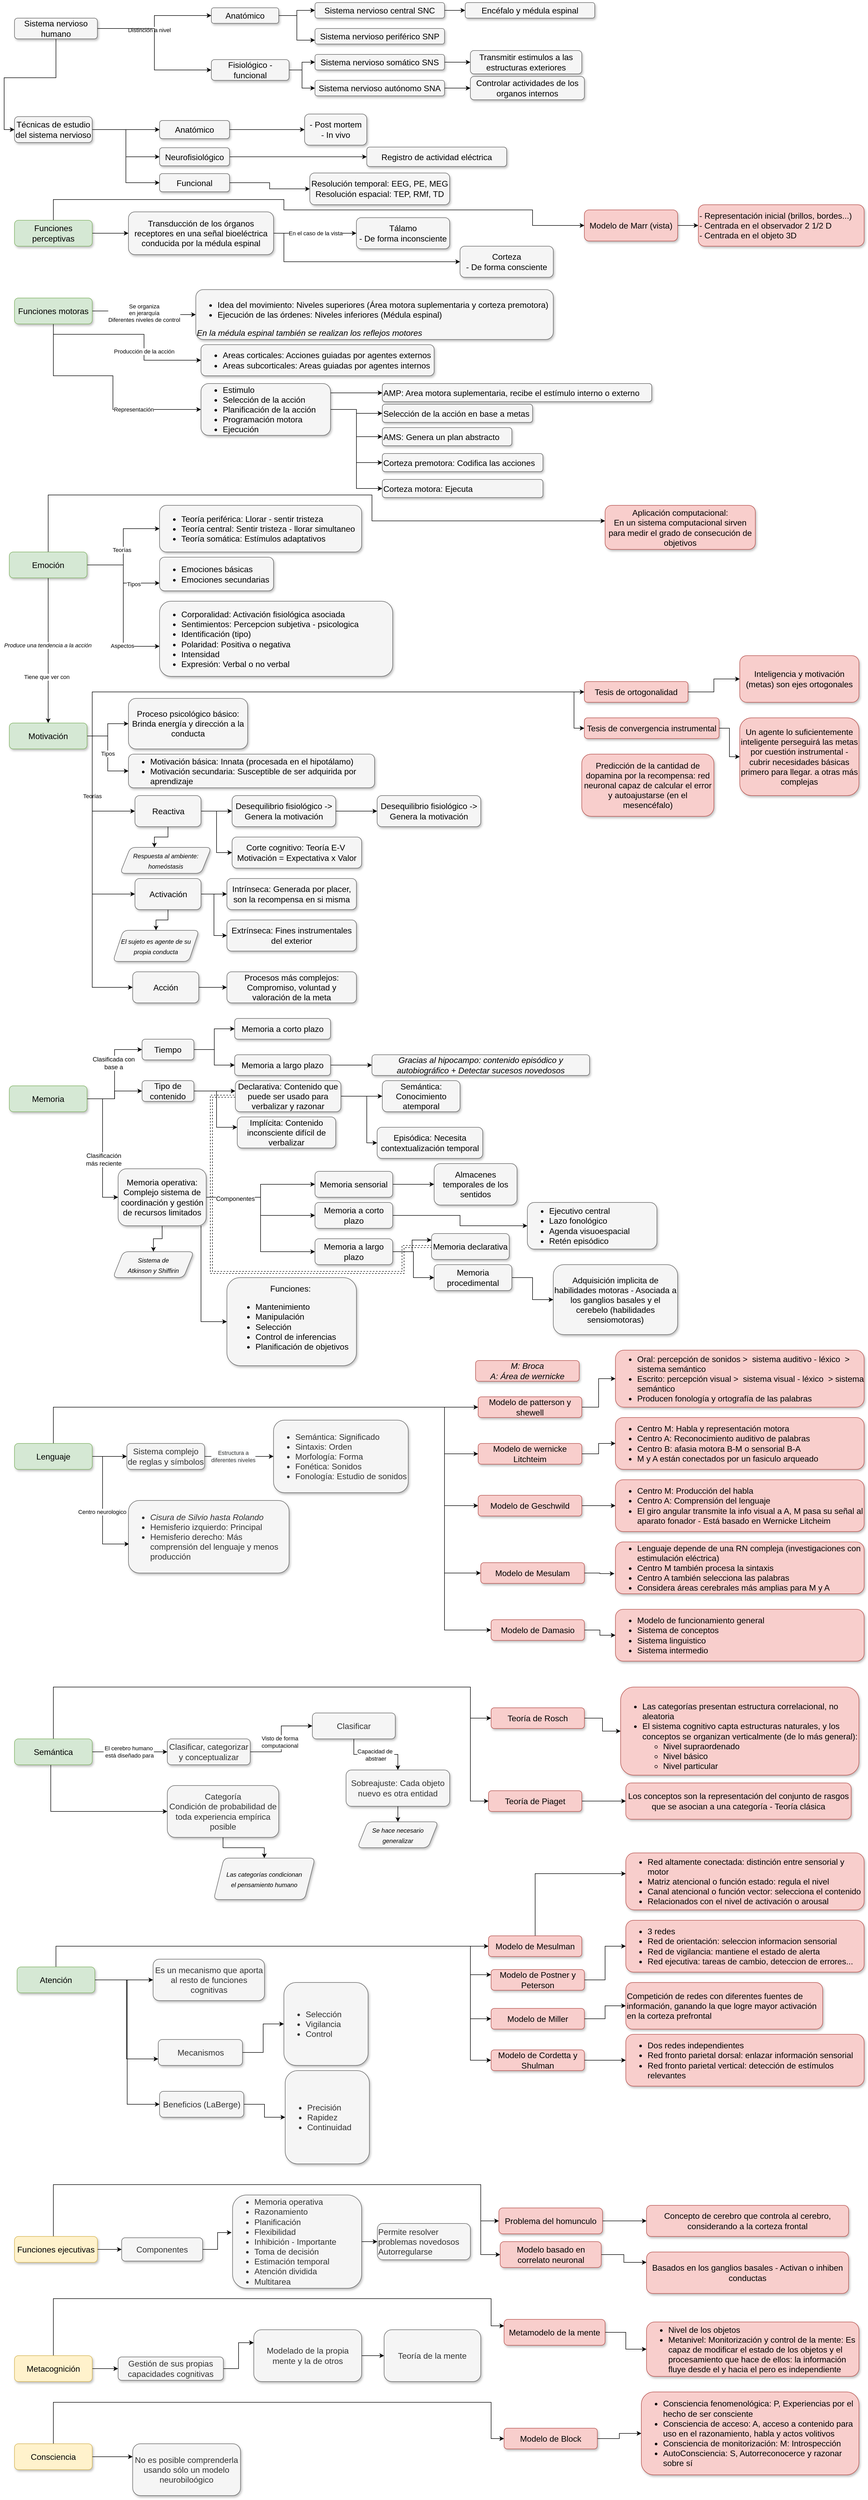 <mxfile version="17.1.3" type="google"><diagram id="V9tiDCinIEHeteGQ5um4" name="Page-2"><mxGraphModel grid="1" gridSize="10" guides="1" tooltips="1" connect="1" arrows="1" page="1" fold="1" pageScale="1" pageWidth="1700" pageHeight="1100" math="0" shadow="0"><root><mxCell id="aC57G39441GYdck69Agy-0"/><mxCell id="aC57G39441GYdck69Agy-1" parent="aC57G39441GYdck69Agy-0"/><mxCell id="zLmHHSNFfuXNnoKLyasD-0" style="edgeStyle=orthogonalEdgeStyle;rounded=0;orthogonalLoop=1;jettySize=auto;html=1;entryX=0;entryY=0.5;entryDx=0;entryDy=0;" parent="aC57G39441GYdck69Agy-1" source="Xp3fLxE-DsZoQOH_WpZv-0" target="zLmHHSNFfuXNnoKLyasD-2" edge="1"><mxGeometry relative="1" as="geometry"><mxPoint x="410" y="60" as="targetPoint"/></mxGeometry></mxCell><mxCell id="zLmHHSNFfuXNnoKLyasD-1" value="Distinción a nivel" style="edgeLabel;html=1;align=center;verticalAlign=middle;resizable=0;points=[];" parent="zLmHHSNFfuXNnoKLyasD-0" connectable="0" vertex="1"><mxGeometry x="-0.188" y="-3" relative="1" as="geometry"><mxPoint as="offset"/></mxGeometry></mxCell><mxCell id="zLmHHSNFfuXNnoKLyasD-5" style="edgeStyle=orthogonalEdgeStyle;rounded=0;orthogonalLoop=1;jettySize=auto;html=1;entryX=0;entryY=0.5;entryDx=0;entryDy=0;" parent="aC57G39441GYdck69Agy-1" source="Xp3fLxE-DsZoQOH_WpZv-0" target="zLmHHSNFfuXNnoKLyasD-4" edge="1"><mxGeometry relative="1" as="geometry"/></mxCell><mxCell id="zLmHHSNFfuXNnoKLyasD-34" style="edgeStyle=orthogonalEdgeStyle;rounded=0;orthogonalLoop=1;jettySize=auto;html=1;entryX=0;entryY=0.5;entryDx=0;entryDy=0;" parent="aC57G39441GYdck69Agy-1" source="Xp3fLxE-DsZoQOH_WpZv-0" target="zLmHHSNFfuXNnoKLyasD-21" edge="1"><mxGeometry relative="1" as="geometry"/></mxCell><mxCell id="Xp3fLxE-DsZoQOH_WpZv-0" value="Sistema nervioso humano" style="whiteSpace=wrap;html=1;rounded=1;shadow=1;strokeWidth=1;fontSize=16;align=center;fillColor=#f5f5f5;strokeColor=#666666;" parent="aC57G39441GYdck69Agy-1" vertex="1"><mxGeometry x="40" y="40" width="160" height="40" as="geometry"/></mxCell><mxCell id="zLmHHSNFfuXNnoKLyasD-6" style="edgeStyle=orthogonalEdgeStyle;rounded=0;orthogonalLoop=1;jettySize=auto;html=1;" parent="aC57G39441GYdck69Agy-1" source="zLmHHSNFfuXNnoKLyasD-2" target="zLmHHSNFfuXNnoKLyasD-7" edge="1"><mxGeometry relative="1" as="geometry"><mxPoint x="610" y="35" as="targetPoint"/></mxGeometry></mxCell><mxCell id="zLmHHSNFfuXNnoKLyasD-9" style="edgeStyle=orthogonalEdgeStyle;rounded=0;orthogonalLoop=1;jettySize=auto;html=1;entryX=0;entryY=0.75;entryDx=0;entryDy=0;" parent="aC57G39441GYdck69Agy-1" source="zLmHHSNFfuXNnoKLyasD-2" target="zLmHHSNFfuXNnoKLyasD-8" edge="1"><mxGeometry relative="1" as="geometry"/></mxCell><mxCell id="zLmHHSNFfuXNnoKLyasD-2" value="Anatómico" style="whiteSpace=wrap;html=1;rounded=1;shadow=1;strokeWidth=1;fontSize=16;align=center;fillColor=#f5f5f5;strokeColor=#666666;" parent="aC57G39441GYdck69Agy-1" vertex="1"><mxGeometry x="420" y="20" width="130" height="30" as="geometry"/></mxCell><mxCell id="zLmHHSNFfuXNnoKLyasD-19" style="edgeStyle=orthogonalEdgeStyle;rounded=0;orthogonalLoop=1;jettySize=auto;html=1;entryX=0;entryY=0.5;entryDx=0;entryDy=0;" parent="aC57G39441GYdck69Agy-1" source="zLmHHSNFfuXNnoKLyasD-4" target="zLmHHSNFfuXNnoKLyasD-13" edge="1"><mxGeometry relative="1" as="geometry"/></mxCell><mxCell id="zLmHHSNFfuXNnoKLyasD-20" style="edgeStyle=orthogonalEdgeStyle;rounded=0;orthogonalLoop=1;jettySize=auto;html=1;entryX=0;entryY=0.5;entryDx=0;entryDy=0;" parent="aC57G39441GYdck69Agy-1" source="zLmHHSNFfuXNnoKLyasD-4" target="zLmHHSNFfuXNnoKLyasD-14" edge="1"><mxGeometry relative="1" as="geometry"/></mxCell><mxCell id="zLmHHSNFfuXNnoKLyasD-4" value="Fisiológico - funcional" style="whiteSpace=wrap;html=1;rounded=1;shadow=1;strokeWidth=1;fontSize=16;align=center;fillColor=#f5f5f5;strokeColor=#666666;" parent="aC57G39441GYdck69Agy-1" vertex="1"><mxGeometry x="420" y="120" width="150" height="40" as="geometry"/></mxCell><mxCell id="zLmHHSNFfuXNnoKLyasD-12" style="edgeStyle=orthogonalEdgeStyle;rounded=0;orthogonalLoop=1;jettySize=auto;html=1;" parent="aC57G39441GYdck69Agy-1" source="zLmHHSNFfuXNnoKLyasD-7" target="zLmHHSNFfuXNnoKLyasD-11" edge="1"><mxGeometry relative="1" as="geometry"/></mxCell><mxCell id="zLmHHSNFfuXNnoKLyasD-7" value="Sistema nervioso central SNC" style="whiteSpace=wrap;html=1;rounded=1;shadow=1;strokeWidth=1;fontSize=16;align=center;fillColor=#f5f5f5;strokeColor=#666666;" parent="aC57G39441GYdck69Agy-1" vertex="1"><mxGeometry x="620" y="10" width="250" height="30" as="geometry"/></mxCell><mxCell id="zLmHHSNFfuXNnoKLyasD-8" value="Sistema nervioso periférico SNP" style="whiteSpace=wrap;html=1;rounded=1;shadow=1;strokeWidth=1;fontSize=16;align=center;fillColor=#f5f5f5;strokeColor=#666666;" parent="aC57G39441GYdck69Agy-1" vertex="1"><mxGeometry x="620" y="60" width="250" height="30" as="geometry"/></mxCell><mxCell id="zLmHHSNFfuXNnoKLyasD-11" value="Encéfalo y médula espinal" style="whiteSpace=wrap;html=1;rounded=1;shadow=1;strokeWidth=1;fontSize=16;align=center;fillColor=#f5f5f5;strokeColor=#666666;" parent="aC57G39441GYdck69Agy-1" vertex="1"><mxGeometry x="910" y="10" width="250" height="30" as="geometry"/></mxCell><mxCell id="zLmHHSNFfuXNnoKLyasD-16" value="" style="edgeStyle=orthogonalEdgeStyle;rounded=0;orthogonalLoop=1;jettySize=auto;html=1;" parent="aC57G39441GYdck69Agy-1" source="zLmHHSNFfuXNnoKLyasD-13" target="zLmHHSNFfuXNnoKLyasD-15" edge="1"><mxGeometry relative="1" as="geometry"/></mxCell><mxCell id="zLmHHSNFfuXNnoKLyasD-13" value="Sistema nervioso somático SNS" style="whiteSpace=wrap;html=1;rounded=1;shadow=1;strokeWidth=1;fontSize=16;align=center;fillColor=#f5f5f5;strokeColor=#666666;" parent="aC57G39441GYdck69Agy-1" vertex="1"><mxGeometry x="620" y="110" width="250" height="30" as="geometry"/></mxCell><mxCell id="zLmHHSNFfuXNnoKLyasD-18" value="" style="edgeStyle=orthogonalEdgeStyle;rounded=0;orthogonalLoop=1;jettySize=auto;html=1;" parent="aC57G39441GYdck69Agy-1" source="zLmHHSNFfuXNnoKLyasD-14" target="zLmHHSNFfuXNnoKLyasD-17" edge="1"><mxGeometry relative="1" as="geometry"/></mxCell><mxCell id="zLmHHSNFfuXNnoKLyasD-14" value="Sistema nervioso autónomo SNA" style="whiteSpace=wrap;html=1;rounded=1;shadow=1;strokeWidth=1;fontSize=16;align=center;fillColor=#f5f5f5;strokeColor=#666666;" parent="aC57G39441GYdck69Agy-1" vertex="1"><mxGeometry x="620" y="160" width="250" height="30" as="geometry"/></mxCell><mxCell id="zLmHHSNFfuXNnoKLyasD-15" value="Transmitir estimulos a las estructuras exteriores" style="whiteSpace=wrap;html=1;fontSize=16;fillColor=#f5f5f5;strokeColor=#666666;rounded=1;shadow=1;strokeWidth=1;" parent="aC57G39441GYdck69Agy-1" vertex="1"><mxGeometry x="920" y="102.5" width="215" height="45" as="geometry"/></mxCell><mxCell id="zLmHHSNFfuXNnoKLyasD-17" value="Controlar actividades de los organos internos" style="whiteSpace=wrap;html=1;fontSize=16;fillColor=#f5f5f5;strokeColor=#666666;rounded=1;shadow=1;strokeWidth=1;" parent="aC57G39441GYdck69Agy-1" vertex="1"><mxGeometry x="920" y="152.5" width="220" height="45" as="geometry"/></mxCell><mxCell id="zLmHHSNFfuXNnoKLyasD-23" value="" style="edgeStyle=orthogonalEdgeStyle;rounded=0;orthogonalLoop=1;jettySize=auto;html=1;" parent="aC57G39441GYdck69Agy-1" source="zLmHHSNFfuXNnoKLyasD-21" target="zLmHHSNFfuXNnoKLyasD-22" edge="1"><mxGeometry relative="1" as="geometry"/></mxCell><mxCell id="zLmHHSNFfuXNnoKLyasD-32" style="edgeStyle=orthogonalEdgeStyle;rounded=0;orthogonalLoop=1;jettySize=auto;html=1;entryX=0;entryY=0.5;entryDx=0;entryDy=0;" parent="aC57G39441GYdck69Agy-1" source="zLmHHSNFfuXNnoKLyasD-21" target="zLmHHSNFfuXNnoKLyasD-24" edge="1"><mxGeometry relative="1" as="geometry"/></mxCell><mxCell id="zLmHHSNFfuXNnoKLyasD-33" style="edgeStyle=orthogonalEdgeStyle;rounded=0;orthogonalLoop=1;jettySize=auto;html=1;entryX=0;entryY=0.5;entryDx=0;entryDy=0;" parent="aC57G39441GYdck69Agy-1" source="zLmHHSNFfuXNnoKLyasD-21" target="zLmHHSNFfuXNnoKLyasD-25" edge="1"><mxGeometry relative="1" as="geometry"/></mxCell><mxCell id="zLmHHSNFfuXNnoKLyasD-21" value="Técnicas de estudio del sistema nervioso" style="whiteSpace=wrap;html=1;rounded=1;shadow=1;strokeWidth=1;fontSize=16;align=center;fillColor=#f5f5f5;strokeColor=#666666;" parent="aC57G39441GYdck69Agy-1" vertex="1"><mxGeometry x="40" y="230" width="150" height="50" as="geometry"/></mxCell><mxCell id="zLmHHSNFfuXNnoKLyasD-27" value="" style="edgeStyle=orthogonalEdgeStyle;rounded=0;orthogonalLoop=1;jettySize=auto;html=1;" parent="aC57G39441GYdck69Agy-1" source="zLmHHSNFfuXNnoKLyasD-22" target="zLmHHSNFfuXNnoKLyasD-26" edge="1"><mxGeometry relative="1" as="geometry"/></mxCell><mxCell id="zLmHHSNFfuXNnoKLyasD-22" value="Anatómico" style="whiteSpace=wrap;html=1;fontSize=16;fillColor=#f5f5f5;strokeColor=#666666;rounded=1;shadow=1;strokeWidth=1;" parent="aC57G39441GYdck69Agy-1" vertex="1"><mxGeometry x="320" y="237.5" width="135" height="35" as="geometry"/></mxCell><mxCell id="zLmHHSNFfuXNnoKLyasD-29" value="" style="edgeStyle=orthogonalEdgeStyle;rounded=0;orthogonalLoop=1;jettySize=auto;html=1;" parent="aC57G39441GYdck69Agy-1" source="zLmHHSNFfuXNnoKLyasD-24" target="zLmHHSNFfuXNnoKLyasD-28" edge="1"><mxGeometry relative="1" as="geometry"/></mxCell><mxCell id="zLmHHSNFfuXNnoKLyasD-24" value="Neurofisiológico" style="whiteSpace=wrap;html=1;fontSize=16;fillColor=#f5f5f5;strokeColor=#666666;rounded=1;shadow=1;strokeWidth=1;" parent="aC57G39441GYdck69Agy-1" vertex="1"><mxGeometry x="320" y="290" width="135" height="35" as="geometry"/></mxCell><mxCell id="zLmHHSNFfuXNnoKLyasD-31" style="edgeStyle=orthogonalEdgeStyle;rounded=0;orthogonalLoop=1;jettySize=auto;html=1;entryX=0;entryY=0.5;entryDx=0;entryDy=0;" parent="aC57G39441GYdck69Agy-1" source="zLmHHSNFfuXNnoKLyasD-25" target="zLmHHSNFfuXNnoKLyasD-30" edge="1"><mxGeometry relative="1" as="geometry"/></mxCell><mxCell id="zLmHHSNFfuXNnoKLyasD-25" value="Funcional" style="whiteSpace=wrap;html=1;fontSize=16;fillColor=#f5f5f5;strokeColor=#666666;rounded=1;shadow=1;strokeWidth=1;" parent="aC57G39441GYdck69Agy-1" vertex="1"><mxGeometry x="320" y="340" width="135" height="35" as="geometry"/></mxCell><mxCell id="zLmHHSNFfuXNnoKLyasD-26" value="- Post mortem&lt;br&gt;- In vivo" style="whiteSpace=wrap;html=1;fontSize=16;fillColor=#f5f5f5;strokeColor=#666666;rounded=1;shadow=1;strokeWidth=1;" parent="aC57G39441GYdck69Agy-1" vertex="1"><mxGeometry x="600" y="225" width="120" height="60" as="geometry"/></mxCell><mxCell id="zLmHHSNFfuXNnoKLyasD-28" value="Registro de actividad eléctrica" style="whiteSpace=wrap;html=1;fontSize=16;fillColor=#f5f5f5;strokeColor=#666666;rounded=1;shadow=1;strokeWidth=1;" parent="aC57G39441GYdck69Agy-1" vertex="1"><mxGeometry x="720" y="288.75" width="270" height="37.5" as="geometry"/></mxCell><mxCell id="zLmHHSNFfuXNnoKLyasD-30" value="Resolución temporal: EEG, PE, MEG&lt;br&gt;Resolución espacial: TEP, RMf, TD" style="whiteSpace=wrap;html=1;fontSize=16;fillColor=#f5f5f5;strokeColor=#666666;rounded=1;shadow=1;strokeWidth=1;" parent="aC57G39441GYdck69Agy-1" vertex="1"><mxGeometry x="610" y="338.75" width="270" height="61.25" as="geometry"/></mxCell><mxCell id="zLmHHSNFfuXNnoKLyasD-47" style="edgeStyle=orthogonalEdgeStyle;rounded=0;orthogonalLoop=1;jettySize=auto;html=1;" parent="aC57G39441GYdck69Agy-1" source="zLmHHSNFfuXNnoKLyasD-35" edge="1"><mxGeometry relative="1" as="geometry"><mxPoint x="260" y="455" as="targetPoint"/></mxGeometry></mxCell><mxCell id="zLmHHSNFfuXNnoKLyasD-90" style="edgeStyle=orthogonalEdgeStyle;rounded=0;orthogonalLoop=1;jettySize=auto;html=1;entryX=0;entryY=0.5;entryDx=0;entryDy=0;" parent="aC57G39441GYdck69Agy-1" source="zLmHHSNFfuXNnoKLyasD-35" target="zLmHHSNFfuXNnoKLyasD-54" edge="1"><mxGeometry relative="1" as="geometry"><Array as="points"><mxPoint x="115" y="390"/><mxPoint x="560" y="390"/><mxPoint x="560" y="410"/><mxPoint x="1040" y="410"/><mxPoint x="1040" y="440"/></Array></mxGeometry></mxCell><mxCell id="zLmHHSNFfuXNnoKLyasD-35" value="Funciones perceptivas" style="whiteSpace=wrap;html=1;rounded=1;shadow=1;strokeWidth=1;fontSize=16;align=center;fillColor=#d5e8d4;strokeColor=#82b366;" parent="aC57G39441GYdck69Agy-1" vertex="1"><mxGeometry x="40" y="430" width="150" height="50" as="geometry"/></mxCell><mxCell id="zLmHHSNFfuXNnoKLyasD-58" value="Se organiza&lt;br&gt;en jerarquía&lt;br&gt;Diferentes niveles de control" style="edgeStyle=orthogonalEdgeStyle;rounded=0;orthogonalLoop=1;jettySize=auto;html=1;" parent="aC57G39441GYdck69Agy-1" source="zLmHHSNFfuXNnoKLyasD-36" target="zLmHHSNFfuXNnoKLyasD-57" edge="1"><mxGeometry relative="1" as="geometry"/></mxCell><mxCell id="zLmHHSNFfuXNnoKLyasD-60" style="edgeStyle=orthogonalEdgeStyle;rounded=0;orthogonalLoop=1;jettySize=auto;html=1;entryX=0;entryY=0.5;entryDx=0;entryDy=0;" parent="aC57G39441GYdck69Agy-1" source="zLmHHSNFfuXNnoKLyasD-36" target="zLmHHSNFfuXNnoKLyasD-59" edge="1"><mxGeometry relative="1" as="geometry"><Array as="points"><mxPoint x="115" y="650"/><mxPoint x="290" y="650"/><mxPoint x="290" y="700"/></Array></mxGeometry></mxCell><mxCell id="zLmHHSNFfuXNnoKLyasD-61" value="Producción de la acción" style="edgeLabel;html=1;align=center;verticalAlign=middle;resizable=0;points=[];" parent="zLmHHSNFfuXNnoKLyasD-60" connectable="0" vertex="1"><mxGeometry x="0.153" relative="1" as="geometry"><mxPoint y="23" as="offset"/></mxGeometry></mxCell><mxCell id="zLmHHSNFfuXNnoKLyasD-63" style="edgeStyle=orthogonalEdgeStyle;rounded=0;orthogonalLoop=1;jettySize=auto;html=1;entryX=0;entryY=0.5;entryDx=0;entryDy=0;" parent="aC57G39441GYdck69Agy-1" source="zLmHHSNFfuXNnoKLyasD-36" target="zLmHHSNFfuXNnoKLyasD-62" edge="1"><mxGeometry relative="1" as="geometry"><Array as="points"><mxPoint x="115" y="730"/><mxPoint x="230" y="730"/><mxPoint x="230" y="795"/></Array></mxGeometry></mxCell><mxCell id="zLmHHSNFfuXNnoKLyasD-64" value="Representación" style="edgeLabel;html=1;align=center;verticalAlign=middle;resizable=0;points=[];" parent="zLmHHSNFfuXNnoKLyasD-63" connectable="0" vertex="1"><mxGeometry x="0.378" y="-2" relative="1" as="geometry"><mxPoint x="10" y="-2" as="offset"/></mxGeometry></mxCell><mxCell id="zLmHHSNFfuXNnoKLyasD-36" value="Funciones motoras" style="whiteSpace=wrap;html=1;rounded=1;shadow=1;strokeWidth=1;fontSize=16;align=center;fillColor=#d5e8d4;strokeColor=#82b366;" parent="aC57G39441GYdck69Agy-1" vertex="1"><mxGeometry x="40" y="580" width="150" height="50" as="geometry"/></mxCell><mxCell id="zLmHHSNFfuXNnoKLyasD-75" style="edgeStyle=orthogonalEdgeStyle;rounded=0;orthogonalLoop=1;jettySize=auto;html=1;entryX=0;entryY=0.5;entryDx=0;entryDy=0;" parent="aC57G39441GYdck69Agy-1" source="zLmHHSNFfuXNnoKLyasD-37" target="zLmHHSNFfuXNnoKLyasD-76" edge="1"><mxGeometry relative="1" as="geometry"><mxPoint x="230" y="1020" as="targetPoint"/></mxGeometry></mxCell><mxCell id="zLmHHSNFfuXNnoKLyasD-82" value="Teorías" style="edgeLabel;html=1;align=center;verticalAlign=middle;resizable=0;points=[];" parent="zLmHHSNFfuXNnoKLyasD-75" connectable="0" vertex="1"><mxGeometry x="-0.053" y="3" relative="1" as="geometry"><mxPoint as="offset"/></mxGeometry></mxCell><mxCell id="zLmHHSNFfuXNnoKLyasD-80" style="edgeStyle=orthogonalEdgeStyle;rounded=0;orthogonalLoop=1;jettySize=auto;html=1;" parent="aC57G39441GYdck69Agy-1" source="zLmHHSNFfuXNnoKLyasD-37" target="zLmHHSNFfuXNnoKLyasD-77" edge="1"><mxGeometry relative="1" as="geometry"><Array as="points"><mxPoint x="250" y="1095"/><mxPoint x="250" y="1130"/></Array></mxGeometry></mxCell><mxCell id="zLmHHSNFfuXNnoKLyasD-81" value="Tipos" style="edgeLabel;html=1;align=center;verticalAlign=middle;resizable=0;points=[];" parent="zLmHHSNFfuXNnoKLyasD-80" connectable="0" vertex="1"><mxGeometry x="0.314" y="-2" relative="1" as="geometry"><mxPoint x="10" as="offset"/></mxGeometry></mxCell><mxCell id="zLmHHSNFfuXNnoKLyasD-84" style="edgeStyle=orthogonalEdgeStyle;rounded=0;orthogonalLoop=1;jettySize=auto;html=1;entryX=0;entryY=0.6;entryDx=0;entryDy=0;entryPerimeter=0;" parent="aC57G39441GYdck69Agy-1" source="zLmHHSNFfuXNnoKLyasD-37" target="zLmHHSNFfuXNnoKLyasD-83" edge="1"><mxGeometry relative="1" as="geometry"/></mxCell><mxCell id="zLmHHSNFfuXNnoKLyasD-85" value="Aspectos" style="edgeLabel;html=1;align=center;verticalAlign=middle;resizable=0;points=[];" parent="zLmHHSNFfuXNnoKLyasD-84" connectable="0" vertex="1"><mxGeometry x="0.522" y="-2" relative="1" as="geometry"><mxPoint as="offset"/></mxGeometry></mxCell><mxCell id="zLmHHSNFfuXNnoKLyasD-86" style="edgeStyle=orthogonalEdgeStyle;rounded=0;orthogonalLoop=1;jettySize=auto;html=1;entryX=0;entryY=0.353;entryDx=0;entryDy=0;entryPerimeter=0;" parent="aC57G39441GYdck69Agy-1" source="zLmHHSNFfuXNnoKLyasD-37" target="zLmHHSNFfuXNnoKLyasD-78" edge="1"><mxGeometry relative="1" as="geometry"><Array as="points"><mxPoint x="105" y="960"/><mxPoint x="730" y="960"/><mxPoint x="730" y="1010"/></Array></mxGeometry></mxCell><mxCell id="zLmHHSNFfuXNnoKLyasD-87" value="" style="edgeStyle=orthogonalEdgeStyle;rounded=0;orthogonalLoop=1;jettySize=auto;html=1;" parent="aC57G39441GYdck69Agy-1" source="zLmHHSNFfuXNnoKLyasD-37" target="zLmHHSNFfuXNnoKLyasD-38" edge="1"><mxGeometry relative="1" as="geometry"/></mxCell><mxCell id="zLmHHSNFfuXNnoKLyasD-88" value="Produce una tendencia a la acción" style="edgeLabel;html=1;align=center;verticalAlign=middle;resizable=0;points=[];fontStyle=2" parent="zLmHHSNFfuXNnoKLyasD-87" connectable="0" vertex="1"><mxGeometry x="-0.071" y="-1" relative="1" as="geometry"><mxPoint as="offset"/></mxGeometry></mxCell><mxCell id="zLmHHSNFfuXNnoKLyasD-89" value="Tiene que ver con" style="edgeLabel;html=1;align=center;verticalAlign=middle;resizable=0;points=[];" parent="zLmHHSNFfuXNnoKLyasD-87" connectable="0" vertex="1"><mxGeometry x="0.364" y="-3" relative="1" as="geometry"><mxPoint as="offset"/></mxGeometry></mxCell><mxCell id="zLmHHSNFfuXNnoKLyasD-37" value="Emoción" style="whiteSpace=wrap;html=1;rounded=1;shadow=1;strokeWidth=1;fontSize=16;align=center;fillColor=#d5e8d4;strokeColor=#82b366;" parent="aC57G39441GYdck69Agy-1" vertex="1"><mxGeometry x="30" y="1070" width="150" height="50" as="geometry"/></mxCell><mxCell id="zLmHHSNFfuXNnoKLyasD-97" style="edgeStyle=orthogonalEdgeStyle;rounded=0;orthogonalLoop=1;jettySize=auto;html=1;entryX=0;entryY=0.5;entryDx=0;entryDy=0;" parent="aC57G39441GYdck69Agy-1" source="zLmHHSNFfuXNnoKLyasD-38" target="zLmHHSNFfuXNnoKLyasD-91" edge="1"><mxGeometry relative="1" as="geometry"><Array as="points"><mxPoint x="190" y="1425"/><mxPoint x="190" y="1340"/></Array></mxGeometry></mxCell><mxCell id="zLmHHSNFfuXNnoKLyasD-98" style="edgeStyle=orthogonalEdgeStyle;rounded=0;orthogonalLoop=1;jettySize=auto;html=1;" parent="aC57G39441GYdck69Agy-1" source="zLmHHSNFfuXNnoKLyasD-38" target="zLmHHSNFfuXNnoKLyasD-92" edge="1"><mxGeometry relative="1" as="geometry"><Array as="points"><mxPoint x="190" y="1425"/><mxPoint x="190" y="1340"/><mxPoint x="1120" y="1340"/><mxPoint x="1120" y="1410"/></Array></mxGeometry></mxCell><mxCell id="zLmHHSNFfuXNnoKLyasD-101" style="edgeStyle=orthogonalEdgeStyle;rounded=0;orthogonalLoop=1;jettySize=auto;html=1;entryX=0;entryY=0.5;entryDx=0;entryDy=0;" parent="aC57G39441GYdck69Agy-1" source="zLmHHSNFfuXNnoKLyasD-38" target="zLmHHSNFfuXNnoKLyasD-100" edge="1"><mxGeometry relative="1" as="geometry"/></mxCell><mxCell id="zLmHHSNFfuXNnoKLyasD-103" value="Tipos" style="edgeStyle=orthogonalEdgeStyle;rounded=0;orthogonalLoop=1;jettySize=auto;html=1;entryX=0;entryY=0.5;entryDx=0;entryDy=0;" parent="aC57G39441GYdck69Agy-1" source="zLmHHSNFfuXNnoKLyasD-38" target="zLmHHSNFfuXNnoKLyasD-102" edge="1"><mxGeometry relative="1" as="geometry"><mxPoint x="220" y="1510" as="targetPoint"/></mxGeometry></mxCell><mxCell id="zLmHHSNFfuXNnoKLyasD-105" value="" style="edgeStyle=orthogonalEdgeStyle;rounded=0;orthogonalLoop=1;jettySize=auto;html=1;entryX=0;entryY=0.5;entryDx=0;entryDy=0;" parent="aC57G39441GYdck69Agy-1" source="zLmHHSNFfuXNnoKLyasD-38" target="zLmHHSNFfuXNnoKLyasD-104" edge="1"><mxGeometry relative="1" as="geometry"><Array as="points"><mxPoint x="190" y="1425"/><mxPoint x="190" y="1570"/></Array></mxGeometry></mxCell><mxCell id="zLmHHSNFfuXNnoKLyasD-108" style="edgeStyle=orthogonalEdgeStyle;rounded=0;orthogonalLoop=1;jettySize=auto;html=1;entryX=0;entryY=0.5;entryDx=0;entryDy=0;" parent="aC57G39441GYdck69Agy-1" source="zLmHHSNFfuXNnoKLyasD-38" target="zLmHHSNFfuXNnoKLyasD-107" edge="1"><mxGeometry relative="1" as="geometry"><Array as="points"><mxPoint x="190" y="1425"/><mxPoint x="190" y="1730"/></Array></mxGeometry></mxCell><mxCell id="zLmHHSNFfuXNnoKLyasD-109" value="Teorías" style="edgeLabel;html=1;align=center;verticalAlign=middle;resizable=0;points=[];" parent="zLmHHSNFfuXNnoKLyasD-108" connectable="0" vertex="1"><mxGeometry x="0.114" relative="1" as="geometry"><mxPoint y="-96" as="offset"/></mxGeometry></mxCell><mxCell id="zLmHHSNFfuXNnoKLyasD-128" style="edgeStyle=orthogonalEdgeStyle;rounded=0;orthogonalLoop=1;jettySize=auto;html=1;entryX=0;entryY=0.5;entryDx=0;entryDy=0;fontSize=12;" parent="aC57G39441GYdck69Agy-1" source="zLmHHSNFfuXNnoKLyasD-38" target="zLmHHSNFfuXNnoKLyasD-127" edge="1"><mxGeometry relative="1" as="geometry"><Array as="points"><mxPoint x="190" y="1425"/><mxPoint x="190" y="1910"/></Array></mxGeometry></mxCell><mxCell id="zLmHHSNFfuXNnoKLyasD-38" value="Motivación" style="whiteSpace=wrap;html=1;rounded=1;shadow=1;strokeWidth=1;fontSize=16;align=center;fillColor=#d5e8d4;strokeColor=#82b366;" parent="aC57G39441GYdck69Agy-1" vertex="1"><mxGeometry x="30" y="1400" width="150" height="50" as="geometry"/></mxCell><mxCell id="zLmHHSNFfuXNnoKLyasD-133" style="edgeStyle=orthogonalEdgeStyle;rounded=0;orthogonalLoop=1;jettySize=auto;html=1;entryX=0;entryY=0.5;entryDx=0;entryDy=0;fontSize=12;" parent="aC57G39441GYdck69Agy-1" source="zLmHHSNFfuXNnoKLyasD-40" target="zLmHHSNFfuXNnoKLyasD-131" edge="1"><mxGeometry relative="1" as="geometry"/></mxCell><mxCell id="zLmHHSNFfuXNnoKLyasD-135" value="Clasificada con&lt;br&gt;base a" style="edgeLabel;html=1;align=center;verticalAlign=middle;resizable=0;points=[];fontSize=12;" parent="zLmHHSNFfuXNnoKLyasD-133" connectable="0" vertex="1"><mxGeometry x="0.214" y="2" relative="1" as="geometry"><mxPoint as="offset"/></mxGeometry></mxCell><mxCell id="zLmHHSNFfuXNnoKLyasD-134" style="edgeStyle=orthogonalEdgeStyle;rounded=0;orthogonalLoop=1;jettySize=auto;html=1;entryX=0;entryY=0.5;entryDx=0;entryDy=0;fontSize=12;" parent="aC57G39441GYdck69Agy-1" source="zLmHHSNFfuXNnoKLyasD-40" target="zLmHHSNFfuXNnoKLyasD-132" edge="1"><mxGeometry relative="1" as="geometry"/></mxCell><mxCell id="zLmHHSNFfuXNnoKLyasD-153" style="edgeStyle=orthogonalEdgeStyle;rounded=0;orthogonalLoop=1;jettySize=auto;html=1;entryX=0;entryY=0.5;entryDx=0;entryDy=0;fontSize=12;" parent="aC57G39441GYdck69Agy-1" source="zLmHHSNFfuXNnoKLyasD-40" target="zLmHHSNFfuXNnoKLyasD-152" edge="1"><mxGeometry relative="1" as="geometry"/></mxCell><mxCell id="zLmHHSNFfuXNnoKLyasD-154" value="Clasificación &lt;br&gt;más reciente" style="edgeLabel;html=1;align=center;verticalAlign=middle;resizable=0;points=[];fontSize=12;" parent="zLmHHSNFfuXNnoKLyasD-153" connectable="0" vertex="1"><mxGeometry x="0.17" y="2" relative="1" as="geometry"><mxPoint as="offset"/></mxGeometry></mxCell><mxCell id="zLmHHSNFfuXNnoKLyasD-40" value="Memoria" style="whiteSpace=wrap;html=1;rounded=1;shadow=1;strokeWidth=1;fontSize=16;align=center;fillColor=#d5e8d4;strokeColor=#82b366;" parent="aC57G39441GYdck69Agy-1" vertex="1"><mxGeometry x="30" y="2100" width="150" height="50" as="geometry"/></mxCell><mxCell id="zLmHHSNFfuXNnoKLyasD-188" value="" style="edgeStyle=orthogonalEdgeStyle;rounded=0;orthogonalLoop=1;jettySize=auto;html=1;fontSize=12;" parent="aC57G39441GYdck69Agy-1" source="zLmHHSNFfuXNnoKLyasD-41" target="zLmHHSNFfuXNnoKLyasD-187" edge="1"><mxGeometry relative="1" as="geometry"/></mxCell><mxCell id="zLmHHSNFfuXNnoKLyasD-193" style="edgeStyle=orthogonalEdgeStyle;rounded=0;orthogonalLoop=1;jettySize=auto;html=1;entryX=0;entryY=0.5;entryDx=0;entryDy=0;fontSize=11;" parent="aC57G39441GYdck69Agy-1" source="zLmHHSNFfuXNnoKLyasD-41" target="zLmHHSNFfuXNnoKLyasD-182" edge="1"><mxGeometry relative="1" as="geometry"><Array as="points"><mxPoint x="115" y="2720"/></Array></mxGeometry></mxCell><mxCell id="zLmHHSNFfuXNnoKLyasD-194" style="edgeStyle=orthogonalEdgeStyle;rounded=0;orthogonalLoop=1;jettySize=auto;html=1;entryX=0;entryY=0.5;entryDx=0;entryDy=0;fontSize=11;" parent="aC57G39441GYdck69Agy-1" source="zLmHHSNFfuXNnoKLyasD-41" target="zLmHHSNFfuXNnoKLyasD-183" edge="1"><mxGeometry relative="1" as="geometry"><Array as="points"><mxPoint x="115" y="2720"/><mxPoint x="870" y="2720"/><mxPoint x="870" y="2810"/></Array></mxGeometry></mxCell><mxCell id="zLmHHSNFfuXNnoKLyasD-195" style="edgeStyle=orthogonalEdgeStyle;rounded=0;orthogonalLoop=1;jettySize=auto;html=1;entryX=0;entryY=0.5;entryDx=0;entryDy=0;fontSize=11;" parent="aC57G39441GYdck69Agy-1" source="zLmHHSNFfuXNnoKLyasD-41" target="zLmHHSNFfuXNnoKLyasD-184" edge="1"><mxGeometry relative="1" as="geometry"><Array as="points"><mxPoint x="115" y="2720"/><mxPoint x="870" y="2720"/><mxPoint x="870" y="2910"/></Array></mxGeometry></mxCell><mxCell id="zLmHHSNFfuXNnoKLyasD-196" style="edgeStyle=orthogonalEdgeStyle;rounded=0;orthogonalLoop=1;jettySize=auto;html=1;entryX=0;entryY=0.5;entryDx=0;entryDy=0;fontSize=11;" parent="aC57G39441GYdck69Agy-1" source="zLmHHSNFfuXNnoKLyasD-41" target="zLmHHSNFfuXNnoKLyasD-185" edge="1"><mxGeometry relative="1" as="geometry"><Array as="points"><mxPoint x="115" y="2720"/><mxPoint x="870" y="2720"/><mxPoint x="870" y="3040"/></Array></mxGeometry></mxCell><mxCell id="zLmHHSNFfuXNnoKLyasD-197" style="edgeStyle=orthogonalEdgeStyle;rounded=0;orthogonalLoop=1;jettySize=auto;html=1;entryX=0;entryY=0.5;entryDx=0;entryDy=0;fontSize=11;" parent="aC57G39441GYdck69Agy-1" source="zLmHHSNFfuXNnoKLyasD-41" target="zLmHHSNFfuXNnoKLyasD-186" edge="1"><mxGeometry relative="1" as="geometry"><Array as="points"><mxPoint x="115" y="2720"/><mxPoint x="870" y="2720"/><mxPoint x="870" y="3150"/></Array></mxGeometry></mxCell><mxCell id="zLmHHSNFfuXNnoKLyasD-198" style="edgeStyle=orthogonalEdgeStyle;rounded=0;orthogonalLoop=1;jettySize=auto;html=1;entryX=0.004;entryY=0.6;entryDx=0;entryDy=0;entryPerimeter=0;fontSize=11;" parent="aC57G39441GYdck69Agy-1" source="zLmHHSNFfuXNnoKLyasD-41" target="zLmHHSNFfuXNnoKLyasD-192" edge="1"><mxGeometry relative="1" as="geometry"><Array as="points"><mxPoint x="210" y="2815"/><mxPoint x="210" y="2984"/></Array></mxGeometry></mxCell><mxCell id="zLmHHSNFfuXNnoKLyasD-199" value="Centro neurologico" style="edgeLabel;html=1;align=center;verticalAlign=middle;resizable=0;points=[];fontSize=11;" parent="zLmHHSNFfuXNnoKLyasD-198" connectable="0" vertex="1"><mxGeometry x="-0.181" y="-1" relative="1" as="geometry"><mxPoint y="28" as="offset"/></mxGeometry></mxCell><mxCell id="zLmHHSNFfuXNnoKLyasD-41" value="Lenguaje" style="whiteSpace=wrap;html=1;rounded=1;shadow=1;strokeWidth=1;fontSize=16;align=center;fillColor=#d5e8d4;strokeColor=#82b366;" parent="aC57G39441GYdck69Agy-1" vertex="1"><mxGeometry x="40" y="2790" width="150" height="50" as="geometry"/></mxCell><mxCell id="zLmHHSNFfuXNnoKLyasD-251" value="" style="edgeStyle=orthogonalEdgeStyle;rounded=0;orthogonalLoop=1;jettySize=auto;html=1;fontSize=11;" parent="aC57G39441GYdck69Agy-1" source="zLmHHSNFfuXNnoKLyasD-42" target="zLmHHSNFfuXNnoKLyasD-250" edge="1"><mxGeometry relative="1" as="geometry"/></mxCell><mxCell id="zLmHHSNFfuXNnoKLyasD-254" style="edgeStyle=orthogonalEdgeStyle;rounded=0;orthogonalLoop=1;jettySize=auto;html=1;entryX=0;entryY=0.75;entryDx=0;entryDy=0;fontSize=11;" parent="aC57G39441GYdck69Agy-1" source="zLmHHSNFfuXNnoKLyasD-42" target="zLmHHSNFfuXNnoKLyasD-252" edge="1"><mxGeometry relative="1" as="geometry"/></mxCell><mxCell id="zLmHHSNFfuXNnoKLyasD-255" style="edgeStyle=orthogonalEdgeStyle;rounded=0;orthogonalLoop=1;jettySize=auto;html=1;entryX=0;entryY=0.5;entryDx=0;entryDy=0;fontSize=11;" parent="aC57G39441GYdck69Agy-1" source="zLmHHSNFfuXNnoKLyasD-42" target="zLmHHSNFfuXNnoKLyasD-253" edge="1"><mxGeometry relative="1" as="geometry"/></mxCell><mxCell id="zLmHHSNFfuXNnoKLyasD-276" style="edgeStyle=orthogonalEdgeStyle;rounded=0;orthogonalLoop=1;jettySize=auto;html=1;entryX=0;entryY=0.5;entryDx=0;entryDy=0;fontSize=11;" parent="aC57G39441GYdck69Agy-1" source="zLmHHSNFfuXNnoKLyasD-42" target="zLmHHSNFfuXNnoKLyasD-240" edge="1"><mxGeometry relative="1" as="geometry"><Array as="points"><mxPoint x="120" y="3760"/></Array></mxGeometry></mxCell><mxCell id="zLmHHSNFfuXNnoKLyasD-277" style="edgeStyle=orthogonalEdgeStyle;rounded=0;orthogonalLoop=1;jettySize=auto;html=1;entryX=0;entryY=0.25;entryDx=0;entryDy=0;fontSize=11;" parent="aC57G39441GYdck69Agy-1" source="zLmHHSNFfuXNnoKLyasD-42" target="zLmHHSNFfuXNnoKLyasD-241" edge="1"><mxGeometry relative="1" as="geometry"><Array as="points"><mxPoint x="120" y="3760"/><mxPoint x="920" y="3760"/><mxPoint x="920" y="3815"/></Array></mxGeometry></mxCell><mxCell id="zLmHHSNFfuXNnoKLyasD-278" style="edgeStyle=orthogonalEdgeStyle;rounded=0;orthogonalLoop=1;jettySize=auto;html=1;entryX=0;entryY=0.5;entryDx=0;entryDy=0;fontSize=11;" parent="aC57G39441GYdck69Agy-1" source="zLmHHSNFfuXNnoKLyasD-42" target="zLmHHSNFfuXNnoKLyasD-242" edge="1"><mxGeometry relative="1" as="geometry"><Array as="points"><mxPoint x="120" y="3760"/><mxPoint x="920" y="3760"/><mxPoint x="920" y="3900"/></Array></mxGeometry></mxCell><mxCell id="zLmHHSNFfuXNnoKLyasD-279" style="edgeStyle=orthogonalEdgeStyle;rounded=0;orthogonalLoop=1;jettySize=auto;html=1;entryX=0;entryY=0.5;entryDx=0;entryDy=0;fontSize=11;" parent="aC57G39441GYdck69Agy-1" source="zLmHHSNFfuXNnoKLyasD-42" target="zLmHHSNFfuXNnoKLyasD-243" edge="1"><mxGeometry relative="1" as="geometry"><Array as="points"><mxPoint x="120" y="3760"/><mxPoint x="920" y="3760"/><mxPoint x="920" y="3980"/></Array></mxGeometry></mxCell><mxCell id="zLmHHSNFfuXNnoKLyasD-42" value="Atención" style="whiteSpace=wrap;html=1;rounded=1;shadow=1;strokeWidth=1;fontSize=16;align=center;fillColor=#d5e8d4;strokeColor=#82b366;" parent="aC57G39441GYdck69Agy-1" vertex="1"><mxGeometry x="45" y="3800" width="150" height="50" as="geometry"/></mxCell><mxCell id="zLmHHSNFfuXNnoKLyasD-262" style="edgeStyle=orthogonalEdgeStyle;rounded=0;orthogonalLoop=1;jettySize=auto;html=1;entryX=0;entryY=0.5;entryDx=0;entryDy=0;fontSize=11;" parent="aC57G39441GYdck69Agy-1" source="zLmHHSNFfuXNnoKLyasD-43" target="zLmHHSNFfuXNnoKLyasD-248" edge="1"><mxGeometry relative="1" as="geometry"><Array as="points"><mxPoint x="115" y="4220"/><mxPoint x="940" y="4220"/><mxPoint x="940" y="4290"/></Array></mxGeometry></mxCell><mxCell id="zLmHHSNFfuXNnoKLyasD-263" style="edgeStyle=orthogonalEdgeStyle;rounded=0;orthogonalLoop=1;jettySize=auto;html=1;fontSize=11;" parent="aC57G39441GYdck69Agy-1" source="zLmHHSNFfuXNnoKLyasD-43" target="zLmHHSNFfuXNnoKLyasD-249" edge="1"><mxGeometry relative="1" as="geometry"><Array as="points"><mxPoint x="115" y="4220"/><mxPoint x="940" y="4220"/><mxPoint x="940" y="4355"/></Array></mxGeometry></mxCell><mxCell id="zLmHHSNFfuXNnoKLyasD-283" style="edgeStyle=orthogonalEdgeStyle;rounded=0;orthogonalLoop=1;jettySize=auto;html=1;fontSize=11;" parent="aC57G39441GYdck69Agy-1" source="zLmHHSNFfuXNnoKLyasD-43" target="zLmHHSNFfuXNnoKLyasD-282" edge="1"><mxGeometry relative="1" as="geometry"/></mxCell><mxCell id="zLmHHSNFfuXNnoKLyasD-43" value="Funciones ejecutivas" style="whiteSpace=wrap;html=1;rounded=1;shadow=1;strokeWidth=1;fontSize=16;align=center;fillColor=#fff2cc;strokeColor=#d6b656;" parent="aC57G39441GYdck69Agy-1" vertex="1"><mxGeometry x="40" y="4320" width="160" height="50" as="geometry"/></mxCell><mxCell id="zLmHHSNFfuXNnoKLyasD-280" style="edgeStyle=orthogonalEdgeStyle;rounded=0;orthogonalLoop=1;jettySize=auto;html=1;entryX=0;entryY=0.25;entryDx=0;entryDy=0;fontSize=11;" parent="aC57G39441GYdck69Agy-1" source="zLmHHSNFfuXNnoKLyasD-44" target="zLmHHSNFfuXNnoKLyasD-247" edge="1"><mxGeometry relative="1" as="geometry"><Array as="points"><mxPoint x="115" y="4440"/><mxPoint x="960" y="4440"/><mxPoint x="960" y="4493"/></Array></mxGeometry></mxCell><mxCell id="zLmHHSNFfuXNnoKLyasD-289" style="edgeStyle=orthogonalEdgeStyle;rounded=0;orthogonalLoop=1;jettySize=auto;html=1;entryX=0;entryY=0.5;entryDx=0;entryDy=0;fontSize=11;" parent="aC57G39441GYdck69Agy-1" source="zLmHHSNFfuXNnoKLyasD-44" target="zLmHHSNFfuXNnoKLyasD-286" edge="1"><mxGeometry relative="1" as="geometry"/></mxCell><mxCell id="zLmHHSNFfuXNnoKLyasD-44" value="Metacognición" style="whiteSpace=wrap;html=1;rounded=1;shadow=1;strokeWidth=1;fontSize=16;align=center;fillColor=#fff2cc;strokeColor=#d6b656;" parent="aC57G39441GYdck69Agy-1" vertex="1"><mxGeometry x="40" y="4550" width="150" height="50" as="geometry"/></mxCell><mxCell id="zLmHHSNFfuXNnoKLyasD-281" style="edgeStyle=orthogonalEdgeStyle;rounded=0;orthogonalLoop=1;jettySize=auto;html=1;entryX=0;entryY=0.5;entryDx=0;entryDy=0;fontSize=11;" parent="aC57G39441GYdck69Agy-1" source="zLmHHSNFfuXNnoKLyasD-45" target="zLmHHSNFfuXNnoKLyasD-244" edge="1"><mxGeometry relative="1" as="geometry"><Array as="points"><mxPoint x="115" y="4640"/><mxPoint x="960" y="4640"/><mxPoint x="960" y="4710"/></Array></mxGeometry></mxCell><mxCell id="zLmHHSNFfuXNnoKLyasD-295" style="edgeStyle=orthogonalEdgeStyle;rounded=0;orthogonalLoop=1;jettySize=auto;html=1;entryX=0;entryY=0.25;entryDx=0;entryDy=0;fontSize=11;" parent="aC57G39441GYdck69Agy-1" source="zLmHHSNFfuXNnoKLyasD-45" target="zLmHHSNFfuXNnoKLyasD-294" edge="1"><mxGeometry relative="1" as="geometry"/></mxCell><mxCell id="zLmHHSNFfuXNnoKLyasD-45" value="Consciencia" style="whiteSpace=wrap;html=1;rounded=1;shadow=1;strokeWidth=1;fontSize=16;align=center;fillColor=#fff2cc;strokeColor=#d6b656;" parent="aC57G39441GYdck69Agy-1" vertex="1"><mxGeometry x="40" y="4720" width="150" height="50" as="geometry"/></mxCell><mxCell id="zLmHHSNFfuXNnoKLyasD-213" value="" style="edgeStyle=orthogonalEdgeStyle;rounded=0;orthogonalLoop=1;jettySize=auto;html=1;fontSize=11;" parent="aC57G39441GYdck69Agy-1" source="zLmHHSNFfuXNnoKLyasD-46" target="zLmHHSNFfuXNnoKLyasD-212" edge="1"><mxGeometry relative="1" as="geometry"/></mxCell><mxCell id="zLmHHSNFfuXNnoKLyasD-214" value="El cerebro humano&lt;br&gt;&amp;nbsp;está diseñado para" style="edgeLabel;html=1;align=center;verticalAlign=middle;resizable=0;points=[];fontSize=11;" parent="zLmHHSNFfuXNnoKLyasD-213" connectable="0" vertex="1"><mxGeometry x="-0.237" relative="1" as="geometry"><mxPoint x="14" as="offset"/></mxGeometry></mxCell><mxCell id="zLmHHSNFfuXNnoKLyasD-228" value="" style="edgeStyle=orthogonalEdgeStyle;rounded=0;orthogonalLoop=1;jettySize=auto;html=1;fontSize=11;entryX=0;entryY=0.5;entryDx=0;entryDy=0;" parent="aC57G39441GYdck69Agy-1" source="zLmHHSNFfuXNnoKLyasD-46" target="zLmHHSNFfuXNnoKLyasD-227" edge="1"><mxGeometry relative="1" as="geometry"><mxPoint x="350" y="3490" as="targetPoint"/><Array as="points"><mxPoint x="110" y="3500"/></Array></mxGeometry></mxCell><mxCell id="zLmHHSNFfuXNnoKLyasD-233" style="edgeStyle=orthogonalEdgeStyle;rounded=0;orthogonalLoop=1;jettySize=auto;html=1;entryX=0;entryY=0.5;entryDx=0;entryDy=0;fontSize=11;" parent="aC57G39441GYdck69Agy-1" source="zLmHHSNFfuXNnoKLyasD-46" target="zLmHHSNFfuXNnoKLyasD-231" edge="1"><mxGeometry relative="1" as="geometry"><Array as="points"><mxPoint x="115" y="3260"/><mxPoint x="920" y="3260"/><mxPoint x="920" y="3320"/></Array></mxGeometry></mxCell><mxCell id="zLmHHSNFfuXNnoKLyasD-234" style="edgeStyle=orthogonalEdgeStyle;rounded=0;orthogonalLoop=1;jettySize=auto;html=1;entryX=0;entryY=0.5;entryDx=0;entryDy=0;fontSize=11;" parent="aC57G39441GYdck69Agy-1" source="zLmHHSNFfuXNnoKLyasD-46" target="zLmHHSNFfuXNnoKLyasD-232" edge="1"><mxGeometry relative="1" as="geometry"><Array as="points"><mxPoint x="115" y="3260"/><mxPoint x="920" y="3260"/><mxPoint x="920" y="3480"/></Array></mxGeometry></mxCell><mxCell id="zLmHHSNFfuXNnoKLyasD-46" value="Semántica" style="whiteSpace=wrap;html=1;rounded=1;shadow=1;strokeWidth=1;fontSize=16;align=center;fillColor=#d5e8d4;strokeColor=#82b366;" parent="aC57G39441GYdck69Agy-1" vertex="1"><mxGeometry x="40" y="3360" width="150" height="50" as="geometry"/></mxCell><mxCell id="zLmHHSNFfuXNnoKLyasD-50" value="" style="edgeStyle=orthogonalEdgeStyle;rounded=0;orthogonalLoop=1;jettySize=auto;html=1;" parent="aC57G39441GYdck69Agy-1" source="zLmHHSNFfuXNnoKLyasD-48" target="zLmHHSNFfuXNnoKLyasD-49" edge="1"><mxGeometry relative="1" as="geometry"/></mxCell><mxCell id="zLmHHSNFfuXNnoKLyasD-51" value="En el caso de la vista" style="edgeLabel;html=1;align=center;verticalAlign=middle;resizable=0;points=[];" parent="zLmHHSNFfuXNnoKLyasD-50" connectable="0" vertex="1"><mxGeometry x="0.013" relative="1" as="geometry"><mxPoint as="offset"/></mxGeometry></mxCell><mxCell id="zLmHHSNFfuXNnoKLyasD-53" style="edgeStyle=orthogonalEdgeStyle;rounded=0;orthogonalLoop=1;jettySize=auto;html=1;entryX=0;entryY=0.5;entryDx=0;entryDy=0;" parent="aC57G39441GYdck69Agy-1" source="zLmHHSNFfuXNnoKLyasD-48" target="zLmHHSNFfuXNnoKLyasD-52" edge="1"><mxGeometry relative="1" as="geometry"><Array as="points"><mxPoint x="560" y="455"/><mxPoint x="560" y="510"/></Array></mxGeometry></mxCell><mxCell id="zLmHHSNFfuXNnoKLyasD-48" value="Transducción de los órganos receptores en una señal bioeléctrica conducida por la médula espinal" style="whiteSpace=wrap;html=1;fontSize=16;fillColor=#f5f5f5;strokeColor=#666666;rounded=1;shadow=1;strokeWidth=1;" parent="aC57G39441GYdck69Agy-1" vertex="1"><mxGeometry x="260" y="413.75" width="280" height="82.5" as="geometry"/></mxCell><mxCell id="zLmHHSNFfuXNnoKLyasD-49" value="Tálamo&lt;br&gt;- De forma inconsciente" style="whiteSpace=wrap;html=1;fontSize=16;fillColor=#f5f5f5;strokeColor=#666666;rounded=1;shadow=1;strokeWidth=1;" parent="aC57G39441GYdck69Agy-1" vertex="1"><mxGeometry x="700" y="425" width="180" height="60" as="geometry"/></mxCell><mxCell id="zLmHHSNFfuXNnoKLyasD-52" value="Corteza&lt;br&gt;- De forma consciente" style="whiteSpace=wrap;html=1;fontSize=16;fillColor=#f5f5f5;strokeColor=#666666;rounded=1;shadow=1;strokeWidth=1;" parent="aC57G39441GYdck69Agy-1" vertex="1"><mxGeometry x="900" y="480" width="180" height="60" as="geometry"/></mxCell><mxCell id="zLmHHSNFfuXNnoKLyasD-56" value="" style="edgeStyle=orthogonalEdgeStyle;rounded=0;orthogonalLoop=1;jettySize=auto;html=1;" parent="aC57G39441GYdck69Agy-1" source="zLmHHSNFfuXNnoKLyasD-54" target="zLmHHSNFfuXNnoKLyasD-55" edge="1"><mxGeometry relative="1" as="geometry"/></mxCell><mxCell id="zLmHHSNFfuXNnoKLyasD-54" value="Modelo de Marr (vista)" style="whiteSpace=wrap;html=1;fontSize=16;fillColor=#f8cecc;strokeColor=#b85450;rounded=1;shadow=1;strokeWidth=1;" parent="aC57G39441GYdck69Agy-1" vertex="1"><mxGeometry x="1140" y="410" width="180" height="60" as="geometry"/></mxCell><mxCell id="zLmHHSNFfuXNnoKLyasD-55" value="- Representación inicial (brillos, bordes...)&lt;br&gt;- Centrada en el observador 2 1/2 D&lt;br&gt;- Centrada en el objeto 3D" style="whiteSpace=wrap;html=1;fontSize=16;fillColor=#f8cecc;strokeColor=#b85450;rounded=1;shadow=1;strokeWidth=1;align=left;" parent="aC57G39441GYdck69Agy-1" vertex="1"><mxGeometry x="1360" y="400" width="320" height="80" as="geometry"/></mxCell><mxCell id="zLmHHSNFfuXNnoKLyasD-57" value="&lt;ul&gt;&lt;li&gt;Idea del movimiento: Niveles superiores (Área motora suplementaria y corteza premotora)&lt;/li&gt;&lt;li&gt;Ejecución de las órdenes: Niveles inferiores (Médula espinal)&lt;/li&gt;&lt;/ul&gt;&lt;i&gt;En la médula espinal también se realizan los reflejos motores&lt;/i&gt;" style="whiteSpace=wrap;html=1;fontSize=16;fillColor=#f5f5f5;strokeColor=#666666;rounded=1;shadow=1;strokeWidth=1;align=left;" parent="aC57G39441GYdck69Agy-1" vertex="1"><mxGeometry x="390" y="563.75" width="690" height="96.25" as="geometry"/></mxCell><mxCell id="zLmHHSNFfuXNnoKLyasD-59" value="&lt;ul&gt;&lt;li&gt;Areas corticales: Acciones guiadas por agentes externos&lt;/li&gt;&lt;li&gt;Areas subcorticales: Areas guiadas por agentes internos&lt;/li&gt;&lt;/ul&gt;" style="whiteSpace=wrap;html=1;fontSize=16;fillColor=#f5f5f5;strokeColor=#666666;rounded=1;shadow=1;strokeWidth=1;align=left;" parent="aC57G39441GYdck69Agy-1" vertex="1"><mxGeometry x="400" y="670" width="450" height="60" as="geometry"/></mxCell><mxCell id="zLmHHSNFfuXNnoKLyasD-66" value="" style="edgeStyle=orthogonalEdgeStyle;rounded=0;orthogonalLoop=1;jettySize=auto;html=1;" parent="aC57G39441GYdck69Agy-1" source="zLmHHSNFfuXNnoKLyasD-62" target="zLmHHSNFfuXNnoKLyasD-65" edge="1"><mxGeometry relative="1" as="geometry"><Array as="points"><mxPoint x="670" y="763"/><mxPoint x="670" y="763"/></Array></mxGeometry></mxCell><mxCell id="zLmHHSNFfuXNnoKLyasD-71" style="edgeStyle=orthogonalEdgeStyle;rounded=0;orthogonalLoop=1;jettySize=auto;html=1;entryX=0;entryY=0.5;entryDx=0;entryDy=0;" parent="aC57G39441GYdck69Agy-1" source="zLmHHSNFfuXNnoKLyasD-62" target="zLmHHSNFfuXNnoKLyasD-70" edge="1"><mxGeometry relative="1" as="geometry"/></mxCell><mxCell id="zLmHHSNFfuXNnoKLyasD-72" style="edgeStyle=orthogonalEdgeStyle;rounded=0;orthogonalLoop=1;jettySize=auto;html=1;" parent="aC57G39441GYdck69Agy-1" source="zLmHHSNFfuXNnoKLyasD-62" target="zLmHHSNFfuXNnoKLyasD-67" edge="1"><mxGeometry relative="1" as="geometry"/></mxCell><mxCell id="zLmHHSNFfuXNnoKLyasD-73" style="edgeStyle=orthogonalEdgeStyle;rounded=0;orthogonalLoop=1;jettySize=auto;html=1;entryX=0;entryY=0.5;entryDx=0;entryDy=0;" parent="aC57G39441GYdck69Agy-1" source="zLmHHSNFfuXNnoKLyasD-62" target="zLmHHSNFfuXNnoKLyasD-68" edge="1"><mxGeometry relative="1" as="geometry"/></mxCell><mxCell id="zLmHHSNFfuXNnoKLyasD-74" style="edgeStyle=orthogonalEdgeStyle;rounded=0;orthogonalLoop=1;jettySize=auto;html=1;entryX=0;entryY=0.5;entryDx=0;entryDy=0;" parent="aC57G39441GYdck69Agy-1" source="zLmHHSNFfuXNnoKLyasD-62" target="zLmHHSNFfuXNnoKLyasD-69" edge="1"><mxGeometry relative="1" as="geometry"/></mxCell><mxCell id="zLmHHSNFfuXNnoKLyasD-62" value="&lt;ul&gt;&lt;li&gt;Estimulo&lt;/li&gt;&lt;li&gt;Selección de la acción&lt;/li&gt;&lt;li&gt;Planificación de la acción&lt;/li&gt;&lt;li&gt;Programación motora&lt;/li&gt;&lt;li&gt;Ejecución&lt;/li&gt;&lt;/ul&gt;" style="whiteSpace=wrap;html=1;fontSize=16;fillColor=#f5f5f5;strokeColor=#666666;rounded=1;shadow=1;strokeWidth=1;align=left;" parent="aC57G39441GYdck69Agy-1" vertex="1"><mxGeometry x="400" y="745" width="250" height="100" as="geometry"/></mxCell><mxCell id="zLmHHSNFfuXNnoKLyasD-65" value="&lt;div&gt;AMP: Area motora suplementaria, recibe el estímulo interno o externo&lt;/div&gt;" style="whiteSpace=wrap;html=1;fontSize=16;fillColor=#f5f5f5;strokeColor=#666666;rounded=1;shadow=1;strokeWidth=1;align=left;" parent="aC57G39441GYdck69Agy-1" vertex="1"><mxGeometry x="750" y="745" width="520" height="35" as="geometry"/></mxCell><mxCell id="zLmHHSNFfuXNnoKLyasD-67" value="&lt;div&gt;AMS: Genera un plan abstracto&lt;/div&gt;" style="whiteSpace=wrap;html=1;fontSize=16;fillColor=#f5f5f5;strokeColor=#666666;rounded=1;shadow=1;strokeWidth=1;align=left;" parent="aC57G39441GYdck69Agy-1" vertex="1"><mxGeometry x="750" y="830" width="250" height="35" as="geometry"/></mxCell><mxCell id="zLmHHSNFfuXNnoKLyasD-68" value="&lt;div&gt;Corteza premotora: Codifica las acciones&lt;/div&gt;" style="whiteSpace=wrap;html=1;fontSize=16;fillColor=#f5f5f5;strokeColor=#666666;rounded=1;shadow=1;strokeWidth=1;align=left;" parent="aC57G39441GYdck69Agy-1" vertex="1"><mxGeometry x="750" y="880" width="310" height="35" as="geometry"/></mxCell><mxCell id="zLmHHSNFfuXNnoKLyasD-69" value="&lt;div&gt;Corteza motora: Ejecuta&lt;/div&gt;" style="whiteSpace=wrap;html=1;fontSize=16;fillColor=#f5f5f5;strokeColor=#666666;rounded=1;shadow=1;strokeWidth=1;align=left;" parent="aC57G39441GYdck69Agy-1" vertex="1"><mxGeometry x="750" y="930" width="310" height="35" as="geometry"/></mxCell><mxCell id="zLmHHSNFfuXNnoKLyasD-70" value="&lt;div&gt;Selección de la acción en base a metas&lt;/div&gt;" style="whiteSpace=wrap;html=1;fontSize=16;fillColor=#f5f5f5;strokeColor=#666666;rounded=1;shadow=1;strokeWidth=1;align=left;" parent="aC57G39441GYdck69Agy-1" vertex="1"><mxGeometry x="750" y="785" width="290" height="35" as="geometry"/></mxCell><mxCell id="zLmHHSNFfuXNnoKLyasD-76" value="&lt;ul&gt;&lt;li&gt;Teoría periférica: Llorar - sentir tristeza&lt;/li&gt;&lt;li&gt;Teoría central: Sentir tristeza - llorar simultaneo&lt;/li&gt;&lt;li&gt;Teoría somática: Estímulos adaptativos&lt;/li&gt;&lt;/ul&gt;" style="whiteSpace=wrap;html=1;fontSize=16;fillColor=#f5f5f5;strokeColor=#666666;rounded=1;shadow=1;strokeWidth=1;align=left;" parent="aC57G39441GYdck69Agy-1" vertex="1"><mxGeometry x="320" y="980" width="390" height="90" as="geometry"/></mxCell><mxCell id="zLmHHSNFfuXNnoKLyasD-77" value="&lt;ul&gt;&lt;li&gt;Emociones básicas&lt;/li&gt;&lt;li&gt;Emociones secundarias&lt;/li&gt;&lt;/ul&gt;" style="whiteSpace=wrap;html=1;fontSize=16;fillColor=#f5f5f5;strokeColor=#666666;rounded=1;shadow=1;strokeWidth=1;align=left;" parent="aC57G39441GYdck69Agy-1" vertex="1"><mxGeometry x="320" y="1080" width="220" height="65" as="geometry"/></mxCell><mxCell id="zLmHHSNFfuXNnoKLyasD-78" value="&lt;div&gt;Aplicación computacional:&lt;/div&gt;&lt;div&gt;En un sistema computacional sirven para medir el grado de consecución de objetivos&lt;/div&gt;" style="whiteSpace=wrap;html=1;fontSize=16;fillColor=#f8cecc;strokeColor=#b85450;rounded=1;shadow=1;strokeWidth=1;align=center;" parent="aC57G39441GYdck69Agy-1" vertex="1"><mxGeometry x="1180" y="980" width="290" height="85" as="geometry"/></mxCell><mxCell id="zLmHHSNFfuXNnoKLyasD-83" value="&lt;ul&gt;&lt;li&gt;Corporalidad: Activación fisiológica asociada&lt;/li&gt;&lt;li&gt;Sentimientos: Percepcion subjetiva - psicologica&lt;/li&gt;&lt;li&gt;Identificación (tipo)&lt;/li&gt;&lt;li&gt;Polaridad: Positiva o negativa&lt;/li&gt;&lt;li&gt;Intensidad&lt;/li&gt;&lt;li&gt;Expresión: Verbal o no verbal&lt;/li&gt;&lt;/ul&gt;" style="whiteSpace=wrap;html=1;fontSize=16;fillColor=#f5f5f5;strokeColor=#666666;rounded=1;shadow=1;strokeWidth=1;align=left;" parent="aC57G39441GYdck69Agy-1" vertex="1"><mxGeometry x="320" y="1165" width="450" height="145" as="geometry"/></mxCell><mxCell id="zLmHHSNFfuXNnoKLyasD-95" style="edgeStyle=orthogonalEdgeStyle;rounded=0;orthogonalLoop=1;jettySize=auto;html=1;entryX=0;entryY=0.5;entryDx=0;entryDy=0;" parent="aC57G39441GYdck69Agy-1" source="zLmHHSNFfuXNnoKLyasD-91" target="zLmHHSNFfuXNnoKLyasD-93" edge="1"><mxGeometry relative="1" as="geometry"/></mxCell><mxCell id="zLmHHSNFfuXNnoKLyasD-91" value="Tesis de ortogonalidad" style="whiteSpace=wrap;html=1;fontSize=16;fillColor=#f8cecc;strokeColor=#b85450;rounded=1;shadow=1;strokeWidth=1;align=center;" parent="aC57G39441GYdck69Agy-1" vertex="1"><mxGeometry x="1140" y="1320" width="200" height="40" as="geometry"/></mxCell><mxCell id="zLmHHSNFfuXNnoKLyasD-96" style="edgeStyle=orthogonalEdgeStyle;rounded=0;orthogonalLoop=1;jettySize=auto;html=1;" parent="aC57G39441GYdck69Agy-1" source="zLmHHSNFfuXNnoKLyasD-92" target="zLmHHSNFfuXNnoKLyasD-94" edge="1"><mxGeometry relative="1" as="geometry"/></mxCell><mxCell id="zLmHHSNFfuXNnoKLyasD-92" value="Tesis de convergencia instrumental" style="whiteSpace=wrap;html=1;fontSize=16;fillColor=#f8cecc;strokeColor=#b85450;rounded=1;shadow=1;strokeWidth=1;align=center;" parent="aC57G39441GYdck69Agy-1" vertex="1"><mxGeometry x="1140" y="1390" width="260" height="40" as="geometry"/></mxCell><mxCell id="zLmHHSNFfuXNnoKLyasD-93" value="Inteligencia y motivación (metas) son ejes ortogonales" style="whiteSpace=wrap;html=1;fontSize=16;fillColor=#f8cecc;strokeColor=#b85450;rounded=1;shadow=1;strokeWidth=1;align=center;" parent="aC57G39441GYdck69Agy-1" vertex="1"><mxGeometry x="1440" y="1270" width="230" height="90" as="geometry"/></mxCell><mxCell id="zLmHHSNFfuXNnoKLyasD-94" value="Un agente lo suficientemente inteligente perseguirá las metas por cuestión instrumental - cubrir necesidades básicas primero para llegar. a otras más complejas" style="whiteSpace=wrap;html=1;fontSize=16;fillColor=#f8cecc;strokeColor=#b85450;rounded=1;shadow=1;strokeWidth=1;align=center;" parent="aC57G39441GYdck69Agy-1" vertex="1"><mxGeometry x="1440" y="1390" width="230" height="150" as="geometry"/></mxCell><mxCell id="zLmHHSNFfuXNnoKLyasD-100" value="&lt;div&gt;&lt;span&gt;Proceso psicológico básico: Brinda energía y dirección a la conducta&lt;/span&gt;&lt;/div&gt;" style="whiteSpace=wrap;html=1;fontSize=16;fillColor=#f5f5f5;strokeColor=#666666;rounded=1;shadow=1;strokeWidth=1;align=center;" parent="aC57G39441GYdck69Agy-1" vertex="1"><mxGeometry x="260" y="1352.5" width="230" height="97.5" as="geometry"/></mxCell><mxCell id="zLmHHSNFfuXNnoKLyasD-102" value="&lt;ul&gt;&lt;li&gt;Motivación básica: Innata (procesada en el hipotálamo)&lt;/li&gt;&lt;li&gt;Motivación secundaria: Susceptible de ser adquirida por aprendizaje&lt;/li&gt;&lt;/ul&gt;" style="whiteSpace=wrap;html=1;fontSize=16;fillColor=#f5f5f5;strokeColor=#666666;rounded=1;shadow=1;strokeWidth=1;align=left;" parent="aC57G39441GYdck69Agy-1" vertex="1"><mxGeometry x="260" y="1460" width="475" height="65" as="geometry"/></mxCell><mxCell id="zLmHHSNFfuXNnoKLyasD-111" style="edgeStyle=orthogonalEdgeStyle;rounded=0;orthogonalLoop=1;jettySize=auto;html=1;entryX=0;entryY=0.5;entryDx=0;entryDy=0;" parent="aC57G39441GYdck69Agy-1" source="zLmHHSNFfuXNnoKLyasD-104" target="zLmHHSNFfuXNnoKLyasD-110" edge="1"><mxGeometry relative="1" as="geometry"/></mxCell><mxCell id="zLmHHSNFfuXNnoKLyasD-117" style="edgeStyle=orthogonalEdgeStyle;rounded=0;orthogonalLoop=1;jettySize=auto;html=1;entryX=0;entryY=0.5;entryDx=0;entryDy=0;" parent="aC57G39441GYdck69Agy-1" source="zLmHHSNFfuXNnoKLyasD-104" target="zLmHHSNFfuXNnoKLyasD-118" edge="1"><mxGeometry relative="1" as="geometry"><mxPoint x="450" y="1650" as="targetPoint"/></mxGeometry></mxCell><mxCell id="zLmHHSNFfuXNnoKLyasD-124" style="edgeStyle=orthogonalEdgeStyle;rounded=0;orthogonalLoop=1;jettySize=auto;html=1;entryX=0.376;entryY=0;entryDx=0;entryDy=0;entryPerimeter=0;fontSize=12;" parent="aC57G39441GYdck69Agy-1" source="zLmHHSNFfuXNnoKLyasD-104" target="zLmHHSNFfuXNnoKLyasD-123" edge="1"><mxGeometry relative="1" as="geometry"/></mxCell><mxCell id="zLmHHSNFfuXNnoKLyasD-104" value="&lt;div&gt;&lt;span&gt;Reactiva&lt;/span&gt;&lt;/div&gt;" style="whiteSpace=wrap;html=1;fontSize=16;fillColor=#f5f5f5;strokeColor=#666666;rounded=1;shadow=1;strokeWidth=1;align=center;" parent="aC57G39441GYdck69Agy-1" vertex="1"><mxGeometry x="272.5" y="1540" width="127.5" height="60" as="geometry"/></mxCell><mxCell id="zLmHHSNFfuXNnoKLyasD-106" value="Predicción de la cantidad de dopamina por la recompensa: red neuronal capaz de calcular el error y autoajustarse (en el mesencéfalo)" style="whiteSpace=wrap;html=1;fontSize=16;fillColor=#f8cecc;strokeColor=#b85450;rounded=1;shadow=1;strokeWidth=1;align=center;" parent="aC57G39441GYdck69Agy-1" vertex="1"><mxGeometry x="1135" y="1460" width="255" height="120" as="geometry"/></mxCell><mxCell id="zLmHHSNFfuXNnoKLyasD-122" value="" style="edgeStyle=orthogonalEdgeStyle;rounded=0;orthogonalLoop=1;jettySize=auto;html=1;" parent="aC57G39441GYdck69Agy-1" source="zLmHHSNFfuXNnoKLyasD-107" target="zLmHHSNFfuXNnoKLyasD-121" edge="1"><mxGeometry relative="1" as="geometry"/></mxCell><mxCell id="zLmHHSNFfuXNnoKLyasD-125" style="edgeStyle=orthogonalEdgeStyle;rounded=0;orthogonalLoop=1;jettySize=auto;html=1;entryX=0;entryY=0.5;entryDx=0;entryDy=0;fontSize=12;" parent="aC57G39441GYdck69Agy-1" source="zLmHHSNFfuXNnoKLyasD-107" target="zLmHHSNFfuXNnoKLyasD-119" edge="1"><mxGeometry relative="1" as="geometry"/></mxCell><mxCell id="zLmHHSNFfuXNnoKLyasD-126" style="edgeStyle=orthogonalEdgeStyle;rounded=0;orthogonalLoop=1;jettySize=auto;html=1;entryX=0;entryY=0.5;entryDx=0;entryDy=0;fontSize=12;" parent="aC57G39441GYdck69Agy-1" source="zLmHHSNFfuXNnoKLyasD-107" target="zLmHHSNFfuXNnoKLyasD-120" edge="1"><mxGeometry relative="1" as="geometry"/></mxCell><mxCell id="zLmHHSNFfuXNnoKLyasD-107" value="&lt;div&gt;&lt;span&gt;Activación&lt;/span&gt;&lt;/div&gt;" style="whiteSpace=wrap;html=1;fontSize=16;fillColor=#f5f5f5;strokeColor=#666666;rounded=1;shadow=1;strokeWidth=1;align=center;" parent="aC57G39441GYdck69Agy-1" vertex="1"><mxGeometry x="272.5" y="1700" width="127.5" height="60" as="geometry"/></mxCell><mxCell id="zLmHHSNFfuXNnoKLyasD-115" value="" style="edgeStyle=orthogonalEdgeStyle;rounded=0;orthogonalLoop=1;jettySize=auto;html=1;" parent="aC57G39441GYdck69Agy-1" source="zLmHHSNFfuXNnoKLyasD-110" target="zLmHHSNFfuXNnoKLyasD-114" edge="1"><mxGeometry relative="1" as="geometry"/></mxCell><mxCell id="zLmHHSNFfuXNnoKLyasD-110" value="&lt;div&gt;&lt;span&gt;Desequilibrio fisiológico -&amp;gt; Genera la motivación&lt;/span&gt;&lt;/div&gt;" style="whiteSpace=wrap;html=1;fontSize=16;fillColor=#f5f5f5;strokeColor=#666666;rounded=1;shadow=1;strokeWidth=1;align=center;" parent="aC57G39441GYdck69Agy-1" vertex="1"><mxGeometry x="460" y="1540" width="200" height="60" as="geometry"/></mxCell><mxCell id="zLmHHSNFfuXNnoKLyasD-114" value="&lt;div&gt;&lt;span&gt;Desequilibrio fisiológico -&amp;gt; Genera la motivación&lt;/span&gt;&lt;/div&gt;" style="whiteSpace=wrap;html=1;fontSize=16;fillColor=#f5f5f5;strokeColor=#666666;rounded=1;shadow=1;strokeWidth=1;align=center;" parent="aC57G39441GYdck69Agy-1" vertex="1"><mxGeometry x="740" y="1540" width="200" height="60" as="geometry"/></mxCell><mxCell id="zLmHHSNFfuXNnoKLyasD-118" value="&lt;div&gt;&lt;span&gt;Corte cognitivo: Teoría E-V&amp;nbsp;&lt;/span&gt;&lt;/div&gt;&lt;div&gt;&lt;span&gt;Motivación = Expectativa x Valor&lt;/span&gt;&lt;/div&gt;" style="whiteSpace=wrap;html=1;fontSize=16;fillColor=#f5f5f5;strokeColor=#666666;rounded=1;shadow=1;strokeWidth=1;align=center;" parent="aC57G39441GYdck69Agy-1" vertex="1"><mxGeometry x="460" y="1620" width="250" height="60" as="geometry"/></mxCell><mxCell id="zLmHHSNFfuXNnoKLyasD-119" value="&lt;div&gt;Intrínseca: Generada por placer, son la recompensa en si misma&lt;/div&gt;" style="whiteSpace=wrap;html=1;fontSize=16;fillColor=#f5f5f5;strokeColor=#666666;rounded=1;shadow=1;strokeWidth=1;align=center;" parent="aC57G39441GYdck69Agy-1" vertex="1"><mxGeometry x="450" y="1700" width="250" height="60" as="geometry"/></mxCell><mxCell id="zLmHHSNFfuXNnoKLyasD-120" value="&lt;div&gt;Extrínseca: Fines instrumentales del exterior&lt;/div&gt;" style="whiteSpace=wrap;html=1;fontSize=16;fillColor=#f5f5f5;strokeColor=#666666;rounded=1;shadow=1;strokeWidth=1;align=center;" parent="aC57G39441GYdck69Agy-1" vertex="1"><mxGeometry x="450" y="1780" width="250" height="60" as="geometry"/></mxCell><mxCell id="zLmHHSNFfuXNnoKLyasD-121" value="&lt;font style=&quot;font-size: 12px&quot;&gt;&lt;i&gt;El sujeto es agente de su propia conducta&lt;/i&gt;&lt;/font&gt;" style="shape=parallelogram;perimeter=parallelogramPerimeter;whiteSpace=wrap;html=1;fixedSize=1;fontSize=16;fillColor=#f5f5f5;strokeColor=#666666;rounded=1;shadow=1;strokeWidth=1;" parent="aC57G39441GYdck69Agy-1" vertex="1"><mxGeometry x="230" y="1800" width="166.25" height="60" as="geometry"/></mxCell><mxCell id="zLmHHSNFfuXNnoKLyasD-123" value="&lt;font style=&quot;font-size: 12px&quot;&gt;&lt;i&gt;Respuesta al ambiente: &lt;br&gt;homeóstasis&lt;/i&gt;&lt;/font&gt;" style="shape=parallelogram;perimeter=parallelogramPerimeter;whiteSpace=wrap;html=1;fixedSize=1;fontSize=16;fillColor=#f5f5f5;strokeColor=#666666;rounded=1;shadow=1;strokeWidth=1;" parent="aC57G39441GYdck69Agy-1" vertex="1"><mxGeometry x="243.75" y="1640" width="176.25" height="50" as="geometry"/></mxCell><mxCell id="zLmHHSNFfuXNnoKLyasD-130" style="edgeStyle=orthogonalEdgeStyle;rounded=0;orthogonalLoop=1;jettySize=auto;html=1;entryX=0;entryY=0.5;entryDx=0;entryDy=0;fontSize=12;" parent="aC57G39441GYdck69Agy-1" source="zLmHHSNFfuXNnoKLyasD-127" target="zLmHHSNFfuXNnoKLyasD-129" edge="1"><mxGeometry relative="1" as="geometry"/></mxCell><mxCell id="zLmHHSNFfuXNnoKLyasD-127" value="&lt;div&gt;&lt;span&gt;Acción&lt;/span&gt;&lt;/div&gt;" style="whiteSpace=wrap;html=1;fontSize=16;fillColor=#f5f5f5;strokeColor=#666666;rounded=1;shadow=1;strokeWidth=1;align=center;" parent="aC57G39441GYdck69Agy-1" vertex="1"><mxGeometry x="268.13" y="1880" width="127.5" height="60" as="geometry"/></mxCell><mxCell id="zLmHHSNFfuXNnoKLyasD-129" value="&lt;div&gt;Procesos más complejos: Compromiso, voluntad y valoración de la meta&lt;/div&gt;" style="whiteSpace=wrap;html=1;fontSize=16;fillColor=#f5f5f5;strokeColor=#666666;rounded=1;shadow=1;strokeWidth=1;align=center;" parent="aC57G39441GYdck69Agy-1" vertex="1"><mxGeometry x="450" y="1880" width="250" height="60" as="geometry"/></mxCell><mxCell id="zLmHHSNFfuXNnoKLyasD-137" value="" style="edgeStyle=orthogonalEdgeStyle;rounded=0;orthogonalLoop=1;jettySize=auto;html=1;fontSize=12;" parent="aC57G39441GYdck69Agy-1" source="zLmHHSNFfuXNnoKLyasD-131" target="zLmHHSNFfuXNnoKLyasD-136" edge="1"><mxGeometry relative="1" as="geometry"/></mxCell><mxCell id="zLmHHSNFfuXNnoKLyasD-139" value="" style="edgeStyle=orthogonalEdgeStyle;rounded=0;orthogonalLoop=1;jettySize=auto;html=1;fontSize=12;" parent="aC57G39441GYdck69Agy-1" source="zLmHHSNFfuXNnoKLyasD-131" target="zLmHHSNFfuXNnoKLyasD-138" edge="1"><mxGeometry relative="1" as="geometry"/></mxCell><mxCell id="zLmHHSNFfuXNnoKLyasD-131" value="&lt;div&gt;&lt;span&gt;Tiempo&lt;/span&gt;&lt;/div&gt;" style="whiteSpace=wrap;html=1;fontSize=16;fillColor=#f5f5f5;strokeColor=#666666;rounded=1;shadow=1;strokeWidth=1;align=center;" parent="aC57G39441GYdck69Agy-1" vertex="1"><mxGeometry x="286.25" y="2010" width="100" height="40" as="geometry"/></mxCell><mxCell id="zLmHHSNFfuXNnoKLyasD-141" value="" style="edgeStyle=orthogonalEdgeStyle;rounded=0;orthogonalLoop=1;jettySize=auto;html=1;fontSize=12;" parent="aC57G39441GYdck69Agy-1" source="zLmHHSNFfuXNnoKLyasD-132" target="zLmHHSNFfuXNnoKLyasD-140" edge="1"><mxGeometry relative="1" as="geometry"><Array as="points"><mxPoint x="440" y="2110"/><mxPoint x="440" y="2110"/></Array></mxGeometry></mxCell><mxCell id="zLmHHSNFfuXNnoKLyasD-145" value="" style="edgeStyle=orthogonalEdgeStyle;rounded=0;orthogonalLoop=1;jettySize=auto;html=1;fontSize=12;" parent="aC57G39441GYdck69Agy-1" source="zLmHHSNFfuXNnoKLyasD-132" target="zLmHHSNFfuXNnoKLyasD-144" edge="1"><mxGeometry relative="1" as="geometry"><Array as="points"><mxPoint x="430" y="2110"/><mxPoint x="430" y="2180"/></Array></mxGeometry></mxCell><mxCell id="zLmHHSNFfuXNnoKLyasD-132" value="&lt;div&gt;&lt;span&gt;Tipo de contenido&lt;/span&gt;&lt;/div&gt;" style="whiteSpace=wrap;html=1;fontSize=16;fillColor=#f5f5f5;strokeColor=#666666;rounded=1;shadow=1;strokeWidth=1;align=center;" parent="aC57G39441GYdck69Agy-1" vertex="1"><mxGeometry x="286.25" y="2090" width="100" height="40" as="geometry"/></mxCell><mxCell id="zLmHHSNFfuXNnoKLyasD-136" value="&lt;div&gt;&lt;span&gt;Memoria a corto plazo&lt;/span&gt;&lt;/div&gt;" style="whiteSpace=wrap;html=1;fontSize=16;fillColor=#f5f5f5;strokeColor=#666666;rounded=1;shadow=1;strokeWidth=1;align=center;" parent="aC57G39441GYdck69Agy-1" vertex="1"><mxGeometry x="465" y="1970" width="185" height="40" as="geometry"/></mxCell><mxCell id="zLmHHSNFfuXNnoKLyasD-143" value="" style="edgeStyle=orthogonalEdgeStyle;rounded=0;orthogonalLoop=1;jettySize=auto;html=1;fontSize=12;" parent="aC57G39441GYdck69Agy-1" source="zLmHHSNFfuXNnoKLyasD-138" target="zLmHHSNFfuXNnoKLyasD-142" edge="1"><mxGeometry relative="1" as="geometry"/></mxCell><mxCell id="zLmHHSNFfuXNnoKLyasD-138" value="&lt;div&gt;&lt;span&gt;Memoria a largo plazo&lt;/span&gt;&lt;/div&gt;" style="whiteSpace=wrap;html=1;fontSize=16;fillColor=#f5f5f5;strokeColor=#666666;rounded=1;shadow=1;strokeWidth=1;align=center;" parent="aC57G39441GYdck69Agy-1" vertex="1"><mxGeometry x="465" y="2040" width="185" height="40" as="geometry"/></mxCell><mxCell id="zLmHHSNFfuXNnoKLyasD-149" value="" style="edgeStyle=orthogonalEdgeStyle;rounded=0;orthogonalLoop=1;jettySize=auto;html=1;fontSize=12;" parent="aC57G39441GYdck69Agy-1" source="zLmHHSNFfuXNnoKLyasD-140" target="zLmHHSNFfuXNnoKLyasD-148" edge="1"><mxGeometry relative="1" as="geometry"/></mxCell><mxCell id="zLmHHSNFfuXNnoKLyasD-151" value="" style="edgeStyle=orthogonalEdgeStyle;rounded=0;orthogonalLoop=1;jettySize=auto;html=1;fontSize=12;" parent="aC57G39441GYdck69Agy-1" source="zLmHHSNFfuXNnoKLyasD-140" target="zLmHHSNFfuXNnoKLyasD-150" edge="1"><mxGeometry relative="1" as="geometry"><Array as="points"><mxPoint x="720" y="2120"/><mxPoint x="720" y="2210"/></Array></mxGeometry></mxCell><mxCell id="zLmHHSNFfuXNnoKLyasD-170" style="edgeStyle=orthogonalEdgeStyle;rounded=0;orthogonalLoop=1;jettySize=auto;html=1;entryX=0;entryY=0.5;entryDx=0;entryDy=0;fontSize=12;dashed=1;shape=link;" parent="aC57G39441GYdck69Agy-1" source="zLmHHSNFfuXNnoKLyasD-140" target="zLmHHSNFfuXNnoKLyasD-168" edge="1"><mxGeometry relative="1" as="geometry"><Array as="points"><mxPoint x="420" y="2120"/><mxPoint x="420" y="2460"/><mxPoint x="790" y="2460"/><mxPoint x="790" y="2410"/></Array></mxGeometry></mxCell><mxCell id="zLmHHSNFfuXNnoKLyasD-140" value="&lt;div&gt;&lt;span&gt;Declarativa: Contenido que puede ser usado para verbalizar y razonar&lt;/span&gt;&lt;/div&gt;" style="whiteSpace=wrap;html=1;fontSize=16;fillColor=#f5f5f5;strokeColor=#666666;rounded=1;shadow=1;strokeWidth=1;align=center;" parent="aC57G39441GYdck69Agy-1" vertex="1"><mxGeometry x="466.25" y="2090" width="203.75" height="60" as="geometry"/></mxCell><mxCell id="zLmHHSNFfuXNnoKLyasD-142" value="&lt;div&gt;&lt;span&gt;&lt;i&gt;Gracias al hipocampo: contenido episódico y autobiográfico + Detectar sucesos novedosos&lt;/i&gt;&lt;/span&gt;&lt;/div&gt;" style="whiteSpace=wrap;html=1;fontSize=16;fillColor=#f5f5f5;strokeColor=#666666;rounded=1;shadow=1;strokeWidth=1;align=center;" parent="aC57G39441GYdck69Agy-1" vertex="1"><mxGeometry x="730" y="2040" width="420" height="40" as="geometry"/></mxCell><mxCell id="zLmHHSNFfuXNnoKLyasD-144" value="&lt;div&gt;&lt;span&gt;Implícita: Contenido inconsciente difícil de verbalizar&lt;/span&gt;&lt;/div&gt;" style="whiteSpace=wrap;html=1;fontSize=16;fillColor=#f5f5f5;strokeColor=#666666;rounded=1;shadow=1;strokeWidth=1;align=center;" parent="aC57G39441GYdck69Agy-1" vertex="1"><mxGeometry x="470" y="2160" width="190" height="60" as="geometry"/></mxCell><mxCell id="zLmHHSNFfuXNnoKLyasD-148" value="&lt;div&gt;&lt;span&gt;Semántica: Conocimiento atemporal&lt;/span&gt;&lt;/div&gt;" style="whiteSpace=wrap;html=1;fontSize=16;fillColor=#f5f5f5;strokeColor=#666666;rounded=1;shadow=1;strokeWidth=1;align=center;" parent="aC57G39441GYdck69Agy-1" vertex="1"><mxGeometry x="750" y="2090" width="150" height="60" as="geometry"/></mxCell><mxCell id="zLmHHSNFfuXNnoKLyasD-150" value="&lt;div&gt;&lt;span&gt;Episódica: Necesita contextualización temporal&lt;/span&gt;&lt;/div&gt;" style="whiteSpace=wrap;html=1;fontSize=16;fillColor=#f5f5f5;strokeColor=#666666;rounded=1;shadow=1;strokeWidth=1;align=center;" parent="aC57G39441GYdck69Agy-1" vertex="1"><mxGeometry x="740" y="2180" width="203.75" height="60" as="geometry"/></mxCell><mxCell id="zLmHHSNFfuXNnoKLyasD-156" value="" style="edgeStyle=orthogonalEdgeStyle;rounded=0;orthogonalLoop=1;jettySize=auto;html=1;fontSize=12;" parent="aC57G39441GYdck69Agy-1" source="zLmHHSNFfuXNnoKLyasD-152" target="zLmHHSNFfuXNnoKLyasD-155" edge="1"><mxGeometry relative="1" as="geometry"/></mxCell><mxCell id="zLmHHSNFfuXNnoKLyasD-160" value="" style="edgeStyle=orthogonalEdgeStyle;rounded=0;orthogonalLoop=1;jettySize=auto;html=1;fontSize=12;" parent="aC57G39441GYdck69Agy-1" source="zLmHHSNFfuXNnoKLyasD-152" target="zLmHHSNFfuXNnoKLyasD-159" edge="1"><mxGeometry relative="1" as="geometry"/></mxCell><mxCell id="zLmHHSNFfuXNnoKLyasD-163" style="edgeStyle=orthogonalEdgeStyle;rounded=0;orthogonalLoop=1;jettySize=auto;html=1;entryX=0;entryY=0.5;entryDx=0;entryDy=0;fontSize=12;" parent="aC57G39441GYdck69Agy-1" source="zLmHHSNFfuXNnoKLyasD-152" target="zLmHHSNFfuXNnoKLyasD-162" edge="1"><mxGeometry relative="1" as="geometry"/></mxCell><mxCell id="zLmHHSNFfuXNnoKLyasD-164" style="edgeStyle=orthogonalEdgeStyle;rounded=0;orthogonalLoop=1;jettySize=auto;html=1;entryX=0;entryY=0.5;entryDx=0;entryDy=0;fontSize=12;" parent="aC57G39441GYdck69Agy-1" source="zLmHHSNFfuXNnoKLyasD-152" target="zLmHHSNFfuXNnoKLyasD-161" edge="1"><mxGeometry relative="1" as="geometry"/></mxCell><mxCell id="zLmHHSNFfuXNnoKLyasD-175" value="Componentes" style="edgeLabel;html=1;align=center;verticalAlign=middle;resizable=0;points=[];fontSize=12;" parent="zLmHHSNFfuXNnoKLyasD-164" connectable="0" vertex="1"><mxGeometry x="-0.541" y="-3" relative="1" as="geometry"><mxPoint as="offset"/></mxGeometry></mxCell><mxCell id="zLmHHSNFfuXNnoKLyasD-179" value="" style="edgeStyle=orthogonalEdgeStyle;rounded=0;orthogonalLoop=1;jettySize=auto;html=1;fontSize=12;entryX=0;entryY=0.5;entryDx=0;entryDy=0;" parent="aC57G39441GYdck69Agy-1" source="zLmHHSNFfuXNnoKLyasD-152" target="zLmHHSNFfuXNnoKLyasD-178" edge="1"><mxGeometry relative="1" as="geometry"><Array as="points"><mxPoint x="400" y="2555"/></Array></mxGeometry></mxCell><mxCell id="zLmHHSNFfuXNnoKLyasD-152" value="&lt;div&gt;&lt;span&gt;Memoria operativa: Complejo sistema de coordinación y gestión de recursos limitados&lt;/span&gt;&lt;/div&gt;" style="whiteSpace=wrap;html=1;fontSize=16;fillColor=#f5f5f5;strokeColor=#666666;rounded=1;shadow=1;strokeWidth=1;align=center;" parent="aC57G39441GYdck69Agy-1" vertex="1"><mxGeometry x="240" y="2260" width="170" height="110" as="geometry"/></mxCell><mxCell id="zLmHHSNFfuXNnoKLyasD-155" value="&lt;font style=&quot;font-size: 12px&quot;&gt;&lt;i&gt;Sistema de &lt;br&gt;Atkinson y Shiffirin&lt;/i&gt;&lt;/font&gt;" style="shape=parallelogram;perimeter=parallelogramPerimeter;whiteSpace=wrap;html=1;fixedSize=1;fontSize=16;fillColor=#f5f5f5;strokeColor=#666666;rounded=1;shadow=1;strokeWidth=1;" parent="aC57G39441GYdck69Agy-1" vertex="1"><mxGeometry x="230" y="2420" width="156.25" height="50" as="geometry"/></mxCell><mxCell id="zLmHHSNFfuXNnoKLyasD-174" value="" style="edgeStyle=orthogonalEdgeStyle;rounded=0;orthogonalLoop=1;jettySize=auto;html=1;fontSize=12;" parent="aC57G39441GYdck69Agy-1" source="zLmHHSNFfuXNnoKLyasD-159" target="zLmHHSNFfuXNnoKLyasD-173" edge="1"><mxGeometry relative="1" as="geometry"/></mxCell><mxCell id="zLmHHSNFfuXNnoKLyasD-159" value="&lt;div&gt;&lt;span&gt;Memoria sensorial&lt;/span&gt;&lt;/div&gt;" style="whiteSpace=wrap;html=1;fontSize=16;fillColor=#f5f5f5;strokeColor=#666666;rounded=1;shadow=1;strokeWidth=1;align=center;" parent="aC57G39441GYdck69Agy-1" vertex="1"><mxGeometry x="620" y="2265" width="150" height="50" as="geometry"/></mxCell><mxCell id="zLmHHSNFfuXNnoKLyasD-172" value="" style="edgeStyle=orthogonalEdgeStyle;rounded=0;orthogonalLoop=1;jettySize=auto;html=1;fontSize=12;" parent="aC57G39441GYdck69Agy-1" source="zLmHHSNFfuXNnoKLyasD-161" target="zLmHHSNFfuXNnoKLyasD-171" edge="1"><mxGeometry relative="1" as="geometry"/></mxCell><mxCell id="zLmHHSNFfuXNnoKLyasD-161" value="&lt;div&gt;&lt;span&gt;Memoria a corto plazo&lt;/span&gt;&lt;/div&gt;" style="whiteSpace=wrap;html=1;fontSize=16;fillColor=#f5f5f5;strokeColor=#666666;rounded=1;shadow=1;strokeWidth=1;align=center;" parent="aC57G39441GYdck69Agy-1" vertex="1"><mxGeometry x="620" y="2325" width="150" height="50" as="geometry"/></mxCell><mxCell id="zLmHHSNFfuXNnoKLyasD-167" value="" style="edgeStyle=orthogonalEdgeStyle;rounded=0;orthogonalLoop=1;jettySize=auto;html=1;fontSize=12;" parent="aC57G39441GYdck69Agy-1" source="zLmHHSNFfuXNnoKLyasD-162" target="zLmHHSNFfuXNnoKLyasD-166" edge="1"><mxGeometry relative="1" as="geometry"><Array as="points"><mxPoint x="810" y="2420"/><mxPoint x="810" y="2470"/></Array></mxGeometry></mxCell><mxCell id="zLmHHSNFfuXNnoKLyasD-169" style="edgeStyle=orthogonalEdgeStyle;rounded=0;orthogonalLoop=1;jettySize=auto;html=1;entryX=0;entryY=0.25;entryDx=0;entryDy=0;fontSize=12;" parent="aC57G39441GYdck69Agy-1" source="zLmHHSNFfuXNnoKLyasD-162" target="zLmHHSNFfuXNnoKLyasD-168" edge="1"><mxGeometry relative="1" as="geometry"/></mxCell><mxCell id="zLmHHSNFfuXNnoKLyasD-162" value="&lt;div&gt;&lt;span&gt;Memoria a largo plazo&lt;/span&gt;&lt;/div&gt;" style="whiteSpace=wrap;html=1;fontSize=16;fillColor=#f5f5f5;strokeColor=#666666;rounded=1;shadow=1;strokeWidth=1;align=center;" parent="aC57G39441GYdck69Agy-1" vertex="1"><mxGeometry x="620" y="2395" width="150" height="50" as="geometry"/></mxCell><mxCell id="zLmHHSNFfuXNnoKLyasD-181" value="" style="edgeStyle=orthogonalEdgeStyle;rounded=0;orthogonalLoop=1;jettySize=auto;html=1;fontSize=12;" parent="aC57G39441GYdck69Agy-1" source="zLmHHSNFfuXNnoKLyasD-166" target="zLmHHSNFfuXNnoKLyasD-180" edge="1"><mxGeometry relative="1" as="geometry"/></mxCell><mxCell id="zLmHHSNFfuXNnoKLyasD-166" value="&lt;div&gt;&lt;span&gt;Memoria procedimental&lt;/span&gt;&lt;/div&gt;" style="whiteSpace=wrap;html=1;fontSize=16;fillColor=#f5f5f5;strokeColor=#666666;rounded=1;shadow=1;strokeWidth=1;align=center;" parent="aC57G39441GYdck69Agy-1" vertex="1"><mxGeometry x="850" y="2445" width="150" height="50" as="geometry"/></mxCell><mxCell id="zLmHHSNFfuXNnoKLyasD-168" value="&lt;div&gt;&lt;span&gt;Memoria declarativa&lt;/span&gt;&lt;/div&gt;" style="whiteSpace=wrap;html=1;fontSize=16;fillColor=#f5f5f5;strokeColor=#666666;rounded=1;shadow=1;strokeWidth=1;align=center;" parent="aC57G39441GYdck69Agy-1" vertex="1"><mxGeometry x="845" y="2385" width="150" height="50" as="geometry"/></mxCell><mxCell id="zLmHHSNFfuXNnoKLyasD-171" value="&lt;div&gt;&lt;ul&gt;&lt;li&gt;&lt;span&gt;Ejecutivo central&lt;/span&gt;&lt;/li&gt;&lt;li&gt;&lt;span&gt;Lazo fonológico&amp;nbsp;&lt;/span&gt;&lt;/li&gt;&lt;li&gt;&lt;span&gt;Agenda visuoespacial&amp;nbsp;&lt;/span&gt;&lt;/li&gt;&lt;li&gt;&lt;span&gt;Retén episódico&lt;/span&gt;&lt;/li&gt;&lt;/ul&gt;&lt;/div&gt;" style="whiteSpace=wrap;html=1;fontSize=16;fillColor=#f5f5f5;strokeColor=#666666;rounded=1;shadow=1;strokeWidth=1;align=left;" parent="aC57G39441GYdck69Agy-1" vertex="1"><mxGeometry x="1030" y="2325" width="250" height="90" as="geometry"/></mxCell><mxCell id="zLmHHSNFfuXNnoKLyasD-173" value="&lt;div&gt;&lt;span&gt;Almacenes temporales de los sentidos&lt;/span&gt;&lt;/div&gt;" style="whiteSpace=wrap;html=1;fontSize=16;fillColor=#f5f5f5;strokeColor=#666666;rounded=1;shadow=1;strokeWidth=1;align=center;" parent="aC57G39441GYdck69Agy-1" vertex="1"><mxGeometry x="850" y="2250" width="160" height="80" as="geometry"/></mxCell><mxCell id="zLmHHSNFfuXNnoKLyasD-178" value="&lt;div&gt;&lt;span&gt;Funciones:&amp;nbsp;&lt;/span&gt;&lt;/div&gt;&lt;div&gt;&lt;ul&gt;&lt;li style=&quot;text-align: left&quot;&gt;&lt;span&gt;Mantenimiento&lt;/span&gt;&lt;/li&gt;&lt;li style=&quot;text-align: left&quot;&gt;&lt;span&gt;Manipulación&lt;/span&gt;&lt;/li&gt;&lt;li style=&quot;text-align: left&quot;&gt;&lt;span&gt;Selección&lt;/span&gt;&lt;/li&gt;&lt;li style=&quot;text-align: left&quot;&gt;&lt;span&gt;Control de inferencias&lt;/span&gt;&lt;/li&gt;&lt;li style=&quot;text-align: left&quot;&gt;&lt;span&gt;Planificación de objetivos&lt;/span&gt;&lt;/li&gt;&lt;/ul&gt;&lt;/div&gt;" style="whiteSpace=wrap;html=1;fontSize=16;fillColor=#f5f5f5;strokeColor=#666666;rounded=1;shadow=1;strokeWidth=1;align=center;" parent="aC57G39441GYdck69Agy-1" vertex="1"><mxGeometry x="450" y="2470" width="250" height="170" as="geometry"/></mxCell><mxCell id="zLmHHSNFfuXNnoKLyasD-180" value="&lt;div&gt;Adquisición implicita de habilidades motoras - Asociada a los ganglios basales y el cerebelo (habilidades sensiomotoras)&lt;/div&gt;" style="whiteSpace=wrap;html=1;fontSize=16;fillColor=#f5f5f5;strokeColor=#666666;rounded=1;shadow=1;strokeWidth=1;align=center;" parent="aC57G39441GYdck69Agy-1" vertex="1"><mxGeometry x="1080" y="2445" width="240" height="135" as="geometry"/></mxCell><mxCell id="zLmHHSNFfuXNnoKLyasD-202" value="" style="edgeStyle=orthogonalEdgeStyle;rounded=0;orthogonalLoop=1;jettySize=auto;html=1;fontSize=11;" parent="aC57G39441GYdck69Agy-1" source="zLmHHSNFfuXNnoKLyasD-182" target="zLmHHSNFfuXNnoKLyasD-201" edge="1"><mxGeometry relative="1" as="geometry"/></mxCell><mxCell id="zLmHHSNFfuXNnoKLyasD-182" value="Modelo de patterson y shewell" style="whiteSpace=wrap;html=1;fontSize=16;fillColor=#f8cecc;strokeColor=#b85450;rounded=1;shadow=1;strokeWidth=1;align=center;" parent="aC57G39441GYdck69Agy-1" vertex="1"><mxGeometry x="935" y="2700" width="200" height="40" as="geometry"/></mxCell><mxCell id="zLmHHSNFfuXNnoKLyasD-209" style="edgeStyle=orthogonalEdgeStyle;rounded=0;orthogonalLoop=1;jettySize=auto;html=1;entryX=0;entryY=0.5;entryDx=0;entryDy=0;fontSize=11;" parent="aC57G39441GYdck69Agy-1" source="zLmHHSNFfuXNnoKLyasD-183" target="zLmHHSNFfuXNnoKLyasD-203" edge="1"><mxGeometry relative="1" as="geometry"/></mxCell><mxCell id="zLmHHSNFfuXNnoKLyasD-183" value="Modelo de wernicke Litchteim" style="whiteSpace=wrap;html=1;fontSize=16;fillColor=#f8cecc;strokeColor=#b85450;rounded=1;shadow=1;strokeWidth=1;align=center;" parent="aC57G39441GYdck69Agy-1" vertex="1"><mxGeometry x="935" y="2790" width="200" height="40" as="geometry"/></mxCell><mxCell id="zLmHHSNFfuXNnoKLyasD-208" style="edgeStyle=orthogonalEdgeStyle;rounded=0;orthogonalLoop=1;jettySize=auto;html=1;entryX=0;entryY=0.5;entryDx=0;entryDy=0;fontSize=11;" parent="aC57G39441GYdck69Agy-1" source="zLmHHSNFfuXNnoKLyasD-184" target="zLmHHSNFfuXNnoKLyasD-204" edge="1"><mxGeometry relative="1" as="geometry"/></mxCell><mxCell id="zLmHHSNFfuXNnoKLyasD-184" value="Modelo de Geschwild" style="whiteSpace=wrap;html=1;fontSize=16;fillColor=#f8cecc;strokeColor=#b85450;rounded=1;shadow=1;strokeWidth=1;align=center;" parent="aC57G39441GYdck69Agy-1" vertex="1"><mxGeometry x="935" y="2890" width="200" height="40" as="geometry"/></mxCell><mxCell id="zLmHHSNFfuXNnoKLyasD-210" style="edgeStyle=orthogonalEdgeStyle;rounded=0;orthogonalLoop=1;jettySize=auto;html=1;entryX=-0.004;entryY=0.611;entryDx=0;entryDy=0;entryPerimeter=0;fontSize=11;" parent="aC57G39441GYdck69Agy-1" source="zLmHHSNFfuXNnoKLyasD-185" target="zLmHHSNFfuXNnoKLyasD-205" edge="1"><mxGeometry relative="1" as="geometry"/></mxCell><mxCell id="zLmHHSNFfuXNnoKLyasD-185" value="Modelo de Mesulam" style="whiteSpace=wrap;html=1;fontSize=16;fillColor=#f8cecc;strokeColor=#b85450;rounded=1;shadow=1;strokeWidth=1;align=center;" parent="aC57G39441GYdck69Agy-1" vertex="1"><mxGeometry x="940" y="3020" width="200" height="40" as="geometry"/></mxCell><mxCell id="zLmHHSNFfuXNnoKLyasD-211" style="edgeStyle=orthogonalEdgeStyle;rounded=0;orthogonalLoop=1;jettySize=auto;html=1;entryX=0;entryY=0.5;entryDx=0;entryDy=0;fontSize=11;" parent="aC57G39441GYdck69Agy-1" source="zLmHHSNFfuXNnoKLyasD-186" target="zLmHHSNFfuXNnoKLyasD-207" edge="1"><mxGeometry relative="1" as="geometry"/></mxCell><mxCell id="zLmHHSNFfuXNnoKLyasD-186" value="Modelo de Damasio" style="whiteSpace=wrap;html=1;fontSize=16;fillColor=#f8cecc;strokeColor=#b85450;rounded=1;shadow=1;strokeWidth=1;align=center;" parent="aC57G39441GYdck69Agy-1" vertex="1"><mxGeometry x="960" y="3130" width="180" height="40" as="geometry"/></mxCell><mxCell id="zLmHHSNFfuXNnoKLyasD-190" value="" style="edgeStyle=orthogonalEdgeStyle;rounded=0;orthogonalLoop=1;jettySize=auto;html=1;fontSize=12;" parent="aC57G39441GYdck69Agy-1" source="zLmHHSNFfuXNnoKLyasD-187" target="zLmHHSNFfuXNnoKLyasD-189" edge="1"><mxGeometry relative="1" as="geometry"/></mxCell><mxCell id="zLmHHSNFfuXNnoKLyasD-191" value="&lt;span style=&quot;color: rgb(51, 51, 51); font-size: 11px; background-color: rgb(248, 249, 250);&quot;&gt;Estructura a &lt;br style=&quot;font-size: 11px;&quot;&gt;diferentes niveles&lt;/span&gt;" style="edgeLabel;html=1;align=center;verticalAlign=middle;resizable=0;points=[];fontSize=11;" parent="zLmHHSNFfuXNnoKLyasD-190" connectable="0" vertex="1"><mxGeometry x="-0.198" y="-2" relative="1" as="geometry"><mxPoint x="1" y="-2" as="offset"/></mxGeometry></mxCell><mxCell id="zLmHHSNFfuXNnoKLyasD-187" value="Sistema complejo de reglas y símbolos" style="whiteSpace=wrap;html=1;rounded=1;shadow=1;strokeWidth=1;fontSize=16;align=center;fillColor=#f5f5f5;strokeColor=#666666;fontColor=#333333;" parent="aC57G39441GYdck69Agy-1" vertex="1"><mxGeometry x="256.88" y="2790" width="150" height="50" as="geometry"/></mxCell><mxCell id="zLmHHSNFfuXNnoKLyasD-189" value="&lt;ul&gt;&lt;li&gt;Semántica: Significado&lt;/li&gt;&lt;li&gt;Sintaxis: Orden&amp;nbsp;&lt;/li&gt;&lt;li&gt;Morfología: Forma&lt;/li&gt;&lt;li&gt;Fonética: Sonidos&lt;/li&gt;&lt;li&gt;Fonología: Estudio de sonidos&lt;/li&gt;&lt;/ul&gt;" style="whiteSpace=wrap;html=1;rounded=1;shadow=1;strokeWidth=1;fontSize=16;align=left;fillColor=#f5f5f5;strokeColor=#666666;fontColor=#333333;" parent="aC57G39441GYdck69Agy-1" vertex="1"><mxGeometry x="540" y="2745" width="260" height="140" as="geometry"/></mxCell><mxCell id="zLmHHSNFfuXNnoKLyasD-192" value="&lt;ul&gt;&lt;li&gt;&lt;i&gt;Cisura de Silvio hasta Rolando&lt;/i&gt;&lt;/li&gt;&lt;li&gt;Hemisferio izquierdo: Principal&lt;/li&gt;&lt;li&gt;Hemisferio derecho: Más comprensión del lenguaje y menos producción&lt;/li&gt;&lt;/ul&gt;" style="whiteSpace=wrap;html=1;rounded=1;shadow=1;strokeWidth=1;fontSize=16;align=left;fillColor=#f5f5f5;strokeColor=#666666;fontColor=#333333;" parent="aC57G39441GYdck69Agy-1" vertex="1"><mxGeometry x="260" y="2900" width="310" height="140" as="geometry"/></mxCell><mxCell id="zLmHHSNFfuXNnoKLyasD-201" value="&lt;ul&gt;&lt;li&gt;&lt;span&gt;Oral: percepción de sonidos &amp;gt;&amp;nbsp; sistema auditivo - léxico&amp;nbsp;&amp;nbsp;&amp;gt; sistema semántico&lt;/span&gt;&lt;/li&gt;&lt;li&gt;Escrito: percepción visual &amp;gt;&amp;nbsp; sistema visual - léxico&amp;nbsp;&amp;nbsp;&amp;gt; sistema semántico&lt;/li&gt;&lt;li&gt;Producen fonología y ortografía de las palabras&lt;/li&gt;&lt;/ul&gt;" style="whiteSpace=wrap;html=1;fontSize=16;fillColor=#f8cecc;strokeColor=#b85450;rounded=1;shadow=1;strokeWidth=1;align=left;" parent="aC57G39441GYdck69Agy-1" vertex="1"><mxGeometry x="1200" y="2610" width="480" height="110" as="geometry"/></mxCell><mxCell id="zLmHHSNFfuXNnoKLyasD-203" value="&lt;ul&gt;&lt;li&gt;Centro M: Habla y representación motora&lt;/li&gt;&lt;li&gt;Centro A: Reconocimiento auditivo de palabras&lt;/li&gt;&lt;li&gt;Centro B: afasia motora B-M o sensorial B-A&lt;/li&gt;&lt;li&gt;M y A están conectados por un fasiculo arqueado&lt;/li&gt;&lt;/ul&gt;" style="whiteSpace=wrap;html=1;fontSize=16;fillColor=#f8cecc;strokeColor=#b85450;rounded=1;shadow=1;strokeWidth=1;align=left;" parent="aC57G39441GYdck69Agy-1" vertex="1"><mxGeometry x="1200" y="2740" width="480" height="100" as="geometry"/></mxCell><mxCell id="zLmHHSNFfuXNnoKLyasD-204" value="&lt;ul&gt;&lt;li&gt;Centro M: Producción del habla&lt;/li&gt;&lt;li&gt;Centro A: Comprensión del lenguaje&lt;/li&gt;&lt;li&gt;El giro angular transmite la info visual a A, M pasa su señal al aparato fonador - Está basado en Wernicke Litcheim&lt;/li&gt;&lt;/ul&gt;" style="whiteSpace=wrap;html=1;fontSize=16;fillColor=#f8cecc;strokeColor=#b85450;rounded=1;shadow=1;strokeWidth=1;align=left;" parent="aC57G39441GYdck69Agy-1" vertex="1"><mxGeometry x="1200" y="2860" width="480" height="100" as="geometry"/></mxCell><mxCell id="zLmHHSNFfuXNnoKLyasD-205" value="&lt;ul&gt;&lt;li&gt;Lenguaje depende de una RN compleja (investigaciones con estimulación eléctrica)&lt;/li&gt;&lt;li&gt;Centro M también procesa la sintaxis&lt;/li&gt;&lt;li&gt;Centro A también selecciona las palabras&lt;/li&gt;&lt;li&gt;Considera áreas cerebrales más amplias para M y A&lt;/li&gt;&lt;/ul&gt;" style="whiteSpace=wrap;html=1;fontSize=16;fillColor=#f8cecc;strokeColor=#b85450;rounded=1;shadow=1;strokeWidth=1;align=left;" parent="aC57G39441GYdck69Agy-1" vertex="1"><mxGeometry x="1200" y="2980" width="480" height="100" as="geometry"/></mxCell><mxCell id="zLmHHSNFfuXNnoKLyasD-206" value="M: Broca&lt;br&gt;A: Área de wernicke" style="whiteSpace=wrap;html=1;fontSize=16;fillColor=#f8cecc;strokeColor=#b85450;rounded=1;shadow=1;strokeWidth=1;align=center;fontStyle=2" parent="aC57G39441GYdck69Agy-1" vertex="1"><mxGeometry x="930" y="2630" width="200" height="40" as="geometry"/></mxCell><mxCell id="zLmHHSNFfuXNnoKLyasD-207" value="&lt;ul&gt;&lt;li&gt;Modelo de funcionamiento general&lt;/li&gt;&lt;li&gt;Sistema de conceptos&lt;/li&gt;&lt;li&gt;Sistema linguistico&lt;/li&gt;&lt;li&gt;Sistema intermedio&lt;/li&gt;&lt;/ul&gt;" style="whiteSpace=wrap;html=1;fontSize=16;fillColor=#f8cecc;strokeColor=#b85450;rounded=1;shadow=1;strokeWidth=1;align=left;" parent="aC57G39441GYdck69Agy-1" vertex="1"><mxGeometry x="1200" y="3110" width="480" height="100" as="geometry"/></mxCell><mxCell id="zLmHHSNFfuXNnoKLyasD-217" value="" style="edgeStyle=orthogonalEdgeStyle;rounded=0;orthogonalLoop=1;jettySize=auto;html=1;fontSize=11;" parent="aC57G39441GYdck69Agy-1" source="zLmHHSNFfuXNnoKLyasD-212" target="zLmHHSNFfuXNnoKLyasD-216" edge="1"><mxGeometry relative="1" as="geometry"/></mxCell><mxCell id="zLmHHSNFfuXNnoKLyasD-218" value="Visto de forma&lt;br&gt;computacional" style="edgeLabel;html=1;align=center;verticalAlign=middle;resizable=0;points=[];fontSize=11;" parent="zLmHHSNFfuXNnoKLyasD-217" connectable="0" vertex="1"><mxGeometry x="-0.064" y="3" relative="1" as="geometry"><mxPoint as="offset"/></mxGeometry></mxCell><mxCell id="zLmHHSNFfuXNnoKLyasD-212" value="Clasificar, categorizar y conceptualizar" style="whiteSpace=wrap;html=1;rounded=1;shadow=1;strokeWidth=1;fontSize=16;align=center;fillColor=#f5f5f5;strokeColor=#666666;fontColor=#333333;" parent="aC57G39441GYdck69Agy-1" vertex="1"><mxGeometry x="335" y="3360" width="160" height="50" as="geometry"/></mxCell><mxCell id="zLmHHSNFfuXNnoKLyasD-220" value="" style="edgeStyle=orthogonalEdgeStyle;rounded=0;orthogonalLoop=1;jettySize=auto;html=1;fontSize=11;" parent="aC57G39441GYdck69Agy-1" source="zLmHHSNFfuXNnoKLyasD-216" target="zLmHHSNFfuXNnoKLyasD-219" edge="1"><mxGeometry relative="1" as="geometry"/></mxCell><mxCell id="zLmHHSNFfuXNnoKLyasD-223" value="Capacidad de&amp;nbsp;&lt;br&gt;abstraer" style="edgeLabel;html=1;align=center;verticalAlign=middle;resizable=0;points=[];fontSize=11;" parent="zLmHHSNFfuXNnoKLyasD-220" connectable="0" vertex="1"><mxGeometry x="-0.005" y="-1" relative="1" as="geometry"><mxPoint as="offset"/></mxGeometry></mxCell><mxCell id="zLmHHSNFfuXNnoKLyasD-216" value="Clasificar" style="whiteSpace=wrap;html=1;rounded=1;shadow=1;strokeWidth=1;fontSize=16;align=center;fillColor=#f5f5f5;strokeColor=#666666;fontColor=#333333;" parent="aC57G39441GYdck69Agy-1" vertex="1"><mxGeometry x="615" y="3310" width="160" height="50" as="geometry"/></mxCell><mxCell id="zLmHHSNFfuXNnoKLyasD-225" value="" style="edgeStyle=orthogonalEdgeStyle;rounded=0;orthogonalLoop=1;jettySize=auto;html=1;fontSize=11;" parent="aC57G39441GYdck69Agy-1" source="zLmHHSNFfuXNnoKLyasD-219" target="zLmHHSNFfuXNnoKLyasD-224" edge="1"><mxGeometry relative="1" as="geometry"/></mxCell><mxCell id="zLmHHSNFfuXNnoKLyasD-219" value="Sobreajuste: Cada objeto nuevo es otra entidad" style="whiteSpace=wrap;html=1;rounded=1;shadow=1;strokeWidth=1;fontSize=16;align=center;fillColor=#f5f5f5;strokeColor=#666666;fontColor=#333333;" parent="aC57G39441GYdck69Agy-1" vertex="1"><mxGeometry x="680" y="3420" width="200" height="70" as="geometry"/></mxCell><mxCell id="zLmHHSNFfuXNnoKLyasD-224" value="&lt;span style=&quot;font-size: 12px&quot;&gt;&lt;i&gt;Se hace necesario generalizar&lt;/i&gt;&lt;/span&gt;" style="shape=parallelogram;perimeter=parallelogramPerimeter;whiteSpace=wrap;html=1;fixedSize=1;fontSize=16;fillColor=#f5f5f5;strokeColor=#666666;rounded=1;shadow=1;strokeWidth=1;" parent="aC57G39441GYdck69Agy-1" vertex="1"><mxGeometry x="701.88" y="3520" width="156.25" height="50" as="geometry"/></mxCell><mxCell id="zLmHHSNFfuXNnoKLyasD-230" value="" style="edgeStyle=orthogonalEdgeStyle;rounded=0;orthogonalLoop=1;jettySize=auto;html=1;fontSize=11;" parent="aC57G39441GYdck69Agy-1" source="zLmHHSNFfuXNnoKLyasD-227" target="zLmHHSNFfuXNnoKLyasD-229" edge="1"><mxGeometry relative="1" as="geometry"/></mxCell><mxCell id="zLmHHSNFfuXNnoKLyasD-227" value="Categoría&lt;br&gt;Condición de probabilidad de toda experiencia empírica posible" style="whiteSpace=wrap;html=1;rounded=1;shadow=1;strokeWidth=1;fontSize=16;align=center;fillColor=#f5f5f5;strokeColor=#666666;fontColor=#333333;" parent="aC57G39441GYdck69Agy-1" vertex="1"><mxGeometry x="335" y="3450" width="215" height="100" as="geometry"/></mxCell><mxCell id="zLmHHSNFfuXNnoKLyasD-229" value="&lt;span style=&quot;font-size: 12px&quot;&gt;&lt;i&gt;Las categorías condicionan&lt;br&gt;el pensamiento humano&lt;br&gt;&lt;/i&gt;&lt;/span&gt;" style="shape=parallelogram;perimeter=parallelogramPerimeter;whiteSpace=wrap;html=1;fixedSize=1;fontSize=16;fillColor=#f5f5f5;strokeColor=#666666;rounded=1;shadow=1;strokeWidth=1;" parent="aC57G39441GYdck69Agy-1" vertex="1"><mxGeometry x="424.38" y="3590" width="195.62" height="80" as="geometry"/></mxCell><mxCell id="zLmHHSNFfuXNnoKLyasD-239" style="edgeStyle=orthogonalEdgeStyle;rounded=0;orthogonalLoop=1;jettySize=auto;html=1;entryX=0;entryY=0.5;entryDx=0;entryDy=0;fontSize=11;" parent="aC57G39441GYdck69Agy-1" source="zLmHHSNFfuXNnoKLyasD-231" target="zLmHHSNFfuXNnoKLyasD-238" edge="1"><mxGeometry relative="1" as="geometry"/></mxCell><mxCell id="zLmHHSNFfuXNnoKLyasD-231" value="Teoría de Rosch" style="whiteSpace=wrap;html=1;fontSize=16;fillColor=#f8cecc;strokeColor=#b85450;rounded=1;shadow=1;strokeWidth=1;align=center;" parent="aC57G39441GYdck69Agy-1" vertex="1"><mxGeometry x="960" y="3300" width="180" height="40" as="geometry"/></mxCell><mxCell id="zLmHHSNFfuXNnoKLyasD-237" value="" style="edgeStyle=orthogonalEdgeStyle;rounded=0;orthogonalLoop=1;jettySize=auto;html=1;fontSize=11;" parent="aC57G39441GYdck69Agy-1" source="zLmHHSNFfuXNnoKLyasD-232" target="zLmHHSNFfuXNnoKLyasD-236" edge="1"><mxGeometry relative="1" as="geometry"/></mxCell><mxCell id="zLmHHSNFfuXNnoKLyasD-232" value="Teoría de Piaget" style="whiteSpace=wrap;html=1;fontSize=16;fillColor=#f8cecc;strokeColor=#b85450;rounded=1;shadow=1;strokeWidth=1;align=center;" parent="aC57G39441GYdck69Agy-1" vertex="1"><mxGeometry x="955" y="3460" width="180" height="40" as="geometry"/></mxCell><mxCell id="zLmHHSNFfuXNnoKLyasD-236" value="Los conceptos son la representación del conjunto de rasgos que se asocian a una categoría - Teoría clásica" style="whiteSpace=wrap;html=1;fontSize=16;fillColor=#f8cecc;strokeColor=#b85450;rounded=1;shadow=1;strokeWidth=1;align=center;" parent="aC57G39441GYdck69Agy-1" vertex="1"><mxGeometry x="1220" y="3445" width="435" height="70" as="geometry"/></mxCell><mxCell id="zLmHHSNFfuXNnoKLyasD-238" value="&lt;br&gt;&lt;ul&gt;&lt;li&gt;Las categorías presentan estructura correlacional, no aleatoria&lt;/li&gt;&lt;li&gt;El sistema cognitivo capta estructuras naturales, y los conceptos se organizan verticalmente (de lo más general):&lt;/li&gt;&lt;ul&gt;&lt;li&gt;Nivel supraordenado&lt;/li&gt;&lt;li&gt;Nivel básico&lt;/li&gt;&lt;li&gt;Nivel particular&lt;/li&gt;&lt;/ul&gt;&lt;/ul&gt;" style="whiteSpace=wrap;html=1;fontSize=16;fillColor=#f8cecc;strokeColor=#b85450;rounded=1;shadow=1;strokeWidth=1;align=left;" parent="aC57G39441GYdck69Agy-1" vertex="1"><mxGeometry x="1210" y="3260" width="460" height="170" as="geometry"/></mxCell><mxCell id="zLmHHSNFfuXNnoKLyasD-265" value="" style="edgeStyle=orthogonalEdgeStyle;rounded=0;orthogonalLoop=1;jettySize=auto;html=1;fontSize=11;" parent="aC57G39441GYdck69Agy-1" source="zLmHHSNFfuXNnoKLyasD-240" target="zLmHHSNFfuXNnoKLyasD-264" edge="1"><mxGeometry relative="1" as="geometry"><Array as="points"><mxPoint x="1045" y="3620"/></Array></mxGeometry></mxCell><mxCell id="zLmHHSNFfuXNnoKLyasD-240" value="Modelo de Mesulman" style="whiteSpace=wrap;html=1;fontSize=16;fillColor=#f8cecc;strokeColor=#b85450;rounded=1;shadow=1;strokeWidth=1;align=center;" parent="aC57G39441GYdck69Agy-1" vertex="1"><mxGeometry x="955" y="3740" width="180" height="40" as="geometry"/></mxCell><mxCell id="zLmHHSNFfuXNnoKLyasD-267" value="" style="edgeStyle=orthogonalEdgeStyle;rounded=0;orthogonalLoop=1;jettySize=auto;html=1;fontSize=11;" parent="aC57G39441GYdck69Agy-1" source="zLmHHSNFfuXNnoKLyasD-241" target="zLmHHSNFfuXNnoKLyasD-266" edge="1"><mxGeometry relative="1" as="geometry"/></mxCell><mxCell id="zLmHHSNFfuXNnoKLyasD-241" value="Modelo de Postner y Peterson" style="whiteSpace=wrap;html=1;fontSize=16;fillColor=#f8cecc;strokeColor=#b85450;rounded=1;shadow=1;strokeWidth=1;align=center;" parent="aC57G39441GYdck69Agy-1" vertex="1"><mxGeometry x="960" y="3805" width="180" height="40" as="geometry"/></mxCell><mxCell id="zLmHHSNFfuXNnoKLyasD-269" value="" style="edgeStyle=orthogonalEdgeStyle;rounded=0;orthogonalLoop=1;jettySize=auto;html=1;fontSize=11;" parent="aC57G39441GYdck69Agy-1" source="zLmHHSNFfuXNnoKLyasD-242" target="zLmHHSNFfuXNnoKLyasD-268" edge="1"><mxGeometry relative="1" as="geometry"/></mxCell><mxCell id="zLmHHSNFfuXNnoKLyasD-242" value="Modelo de Miller" style="whiteSpace=wrap;html=1;fontSize=16;fillColor=#f8cecc;strokeColor=#b85450;rounded=1;shadow=1;strokeWidth=1;align=center;" parent="aC57G39441GYdck69Agy-1" vertex="1"><mxGeometry x="960" y="3880" width="180" height="40" as="geometry"/></mxCell><mxCell id="zLmHHSNFfuXNnoKLyasD-271" value="" style="edgeStyle=orthogonalEdgeStyle;rounded=0;orthogonalLoop=1;jettySize=auto;html=1;fontSize=11;" parent="aC57G39441GYdck69Agy-1" source="zLmHHSNFfuXNnoKLyasD-243" target="zLmHHSNFfuXNnoKLyasD-270" edge="1"><mxGeometry relative="1" as="geometry"/></mxCell><mxCell id="zLmHHSNFfuXNnoKLyasD-243" value="Modelo de Cordetta y Shulman" style="whiteSpace=wrap;html=1;fontSize=16;fillColor=#f8cecc;strokeColor=#b85450;rounded=1;shadow=1;strokeWidth=1;align=center;" parent="aC57G39441GYdck69Agy-1" vertex="1"><mxGeometry x="960" y="3960" width="180" height="40" as="geometry"/></mxCell><mxCell id="zLmHHSNFfuXNnoKLyasD-246" style="edgeStyle=orthogonalEdgeStyle;rounded=0;orthogonalLoop=1;jettySize=auto;html=1;fontSize=11;" parent="aC57G39441GYdck69Agy-1" source="zLmHHSNFfuXNnoKLyasD-244" target="zLmHHSNFfuXNnoKLyasD-245" edge="1"><mxGeometry relative="1" as="geometry"/></mxCell><mxCell id="zLmHHSNFfuXNnoKLyasD-244" value="Modelo de Block" style="whiteSpace=wrap;html=1;fontSize=16;fillColor=#f8cecc;strokeColor=#b85450;rounded=1;shadow=1;strokeWidth=1;align=center;" parent="aC57G39441GYdck69Agy-1" vertex="1"><mxGeometry x="985" y="4690" width="180" height="40" as="geometry"/></mxCell><mxCell id="zLmHHSNFfuXNnoKLyasD-245" value="&lt;ul&gt;&lt;li&gt;Consciencia fenomenológica: P, Experiencias por el hecho de ser consciente&lt;/li&gt;&lt;li&gt;Consciencia de acceso: A, acceso a contenido para uso en el razonamiento, habla y actos volitivos&lt;/li&gt;&lt;li&gt;Consciencia de monitorización: M: Introspección&lt;/li&gt;&lt;li&gt;AutoConsciencia: S, Autorreconocerce y razonar sobre sí&lt;/li&gt;&lt;/ul&gt;" style="whiteSpace=wrap;html=1;fontSize=16;fillColor=#f8cecc;strokeColor=#b85450;rounded=1;shadow=1;strokeWidth=1;align=left;" parent="aC57G39441GYdck69Agy-1" vertex="1"><mxGeometry x="1250" y="4620" width="420" height="160" as="geometry"/></mxCell><mxCell id="zLmHHSNFfuXNnoKLyasD-257" value="" style="edgeStyle=orthogonalEdgeStyle;rounded=0;orthogonalLoop=1;jettySize=auto;html=1;fontSize=11;" parent="aC57G39441GYdck69Agy-1" source="zLmHHSNFfuXNnoKLyasD-247" target="zLmHHSNFfuXNnoKLyasD-256" edge="1"><mxGeometry relative="1" as="geometry"/></mxCell><mxCell id="zLmHHSNFfuXNnoKLyasD-247" value="Metamodelo de la mente" style="whiteSpace=wrap;html=1;fontSize=16;fillColor=#f8cecc;strokeColor=#b85450;rounded=1;shadow=1;strokeWidth=1;align=center;" parent="aC57G39441GYdck69Agy-1" vertex="1"><mxGeometry x="985" y="4480" width="195" height="50" as="geometry"/></mxCell><mxCell id="zLmHHSNFfuXNnoKLyasD-259" value="" style="edgeStyle=orthogonalEdgeStyle;rounded=0;orthogonalLoop=1;jettySize=auto;html=1;fontSize=11;" parent="aC57G39441GYdck69Agy-1" source="zLmHHSNFfuXNnoKLyasD-248" target="zLmHHSNFfuXNnoKLyasD-258" edge="1"><mxGeometry relative="1" as="geometry"/></mxCell><mxCell id="zLmHHSNFfuXNnoKLyasD-248" value="Problema del homunculo" style="whiteSpace=wrap;html=1;fontSize=16;fillColor=#f8cecc;strokeColor=#b85450;rounded=1;shadow=1;strokeWidth=1;align=center;" parent="aC57G39441GYdck69Agy-1" vertex="1"><mxGeometry x="975" y="4265" width="200" height="50" as="geometry"/></mxCell><mxCell id="zLmHHSNFfuXNnoKLyasD-261" style="edgeStyle=orthogonalEdgeStyle;rounded=0;orthogonalLoop=1;jettySize=auto;html=1;entryX=0;entryY=0.25;entryDx=0;entryDy=0;fontSize=11;" parent="aC57G39441GYdck69Agy-1" source="zLmHHSNFfuXNnoKLyasD-249" target="zLmHHSNFfuXNnoKLyasD-260" edge="1"><mxGeometry relative="1" as="geometry"/></mxCell><mxCell id="zLmHHSNFfuXNnoKLyasD-249" value="Modelo basado en correlato neuronal" style="whiteSpace=wrap;html=1;fontSize=16;fillColor=#f8cecc;strokeColor=#b85450;rounded=1;shadow=1;strokeWidth=1;align=center;" parent="aC57G39441GYdck69Agy-1" vertex="1"><mxGeometry x="977.5" y="4330" width="195" height="50" as="geometry"/></mxCell><mxCell id="zLmHHSNFfuXNnoKLyasD-250" value="Es un mecanismo que aporta al resto de funciones cognitivas" style="whiteSpace=wrap;html=1;rounded=1;shadow=1;strokeWidth=1;fontSize=16;align=center;fillColor=#f5f5f5;strokeColor=#666666;fontColor=#333333;" parent="aC57G39441GYdck69Agy-1" vertex="1"><mxGeometry x="307.5" y="3785" width="215" height="80" as="geometry"/></mxCell><mxCell id="zLmHHSNFfuXNnoKLyasD-273" value="" style="edgeStyle=orthogonalEdgeStyle;rounded=0;orthogonalLoop=1;jettySize=auto;html=1;fontSize=11;" parent="aC57G39441GYdck69Agy-1" source="zLmHHSNFfuXNnoKLyasD-252" target="zLmHHSNFfuXNnoKLyasD-272" edge="1"><mxGeometry relative="1" as="geometry"/></mxCell><mxCell id="zLmHHSNFfuXNnoKLyasD-252" value="Mecanismos" style="whiteSpace=wrap;html=1;rounded=1;shadow=1;strokeWidth=1;fontSize=16;align=center;fillColor=#f5f5f5;strokeColor=#666666;fontColor=#333333;" parent="aC57G39441GYdck69Agy-1" vertex="1"><mxGeometry x="317.5" y="3940" width="162.5" height="50" as="geometry"/></mxCell><mxCell id="zLmHHSNFfuXNnoKLyasD-275" value="" style="edgeStyle=orthogonalEdgeStyle;rounded=0;orthogonalLoop=1;jettySize=auto;html=1;fontSize=11;" parent="aC57G39441GYdck69Agy-1" source="zLmHHSNFfuXNnoKLyasD-253" target="zLmHHSNFfuXNnoKLyasD-274" edge="1"><mxGeometry relative="1" as="geometry"/></mxCell><mxCell id="zLmHHSNFfuXNnoKLyasD-253" value="Beneficios (LaBerge)" style="whiteSpace=wrap;html=1;rounded=1;shadow=1;strokeWidth=1;fontSize=16;align=center;fillColor=#f5f5f5;strokeColor=#666666;fontColor=#333333;" parent="aC57G39441GYdck69Agy-1" vertex="1"><mxGeometry x="320" y="4040" width="162.5" height="50" as="geometry"/></mxCell><mxCell id="zLmHHSNFfuXNnoKLyasD-256" value="&lt;ul&gt;&lt;li&gt;Nivel de los objetos&amp;nbsp;&lt;/li&gt;&lt;li&gt;Metanivel: Monitorización y control de la mente: Es capaz de modificar el estado de los objetos y el procesamiento que hace de ellos: la información fluye desde el y hacia el pero es independiente&lt;/li&gt;&lt;/ul&gt;" style="whiteSpace=wrap;html=1;fontSize=16;fillColor=#f8cecc;strokeColor=#b85450;rounded=1;shadow=1;strokeWidth=1;align=left;" parent="aC57G39441GYdck69Agy-1" vertex="1"><mxGeometry x="1260" y="4485" width="410" height="105" as="geometry"/></mxCell><mxCell id="zLmHHSNFfuXNnoKLyasD-258" value="Concepto de cerebro que controla al cerebro, considerando a la corteza frontal" style="whiteSpace=wrap;html=1;fontSize=16;fillColor=#f8cecc;strokeColor=#b85450;rounded=1;shadow=1;strokeWidth=1;align=center;" parent="aC57G39441GYdck69Agy-1" vertex="1"><mxGeometry x="1260" y="4260" width="390" height="60" as="geometry"/></mxCell><mxCell id="zLmHHSNFfuXNnoKLyasD-260" value="Basados en los ganglios basales - Activan o inhiben conductas" style="whiteSpace=wrap;html=1;fontSize=16;fillColor=#f8cecc;strokeColor=#b85450;rounded=1;shadow=1;strokeWidth=1;align=center;" parent="aC57G39441GYdck69Agy-1" vertex="1"><mxGeometry x="1260" y="4350" width="390" height="80" as="geometry"/></mxCell><mxCell id="zLmHHSNFfuXNnoKLyasD-264" value="&lt;ul&gt;&lt;li&gt;Red altamente conectada: distinción entre sensorial y motor&lt;/li&gt;&lt;li&gt;Matriz atencional o función estado: regula el nivel&lt;/li&gt;&lt;li&gt;Canal atencional o función vector: selecciona el contenido&lt;/li&gt;&lt;li&gt;Relacionados con el nivel de activación o arousal&lt;/li&gt;&lt;/ul&gt;" style="whiteSpace=wrap;html=1;fontSize=16;fillColor=#f8cecc;strokeColor=#b85450;rounded=1;shadow=1;strokeWidth=1;align=left;" parent="aC57G39441GYdck69Agy-1" vertex="1"><mxGeometry x="1220" y="3580" width="460" height="110" as="geometry"/></mxCell><mxCell id="zLmHHSNFfuXNnoKLyasD-266" value="&lt;ul&gt;&lt;li&gt;3 redes&lt;/li&gt;&lt;li&gt;Red de orientación: seleccion informacion sensorial&amp;nbsp;&lt;/li&gt;&lt;li&gt;Red de vigilancia: mantiene el estado de alerta&lt;/li&gt;&lt;li&gt;Red ejecutiva: tareas de cambio, deteccion de errores...&lt;/li&gt;&lt;/ul&gt;" style="whiteSpace=wrap;html=1;fontSize=16;fillColor=#f8cecc;strokeColor=#b85450;rounded=1;shadow=1;strokeWidth=1;align=left;" parent="aC57G39441GYdck69Agy-1" vertex="1"><mxGeometry x="1220" y="3710" width="460" height="100" as="geometry"/></mxCell><mxCell id="zLmHHSNFfuXNnoKLyasD-268" value="Competición de redes con diferentes fuentes de información, ganando la que logre mayor activación en la corteza prefrontal" style="whiteSpace=wrap;html=1;fontSize=16;fillColor=#f8cecc;strokeColor=#b85450;rounded=1;shadow=1;strokeWidth=1;align=left;" parent="aC57G39441GYdck69Agy-1" vertex="1"><mxGeometry x="1220" y="3830" width="380" height="90" as="geometry"/></mxCell><mxCell id="zLmHHSNFfuXNnoKLyasD-270" value="&lt;ul&gt;&lt;li&gt;Dos redes independientes&lt;/li&gt;&lt;li&gt;Red fronto parietal dorsal: enlazar información sensorial&lt;/li&gt;&lt;li&gt;Red fronto parietal vertical: detección de estímulos relevantes&lt;/li&gt;&lt;/ul&gt;" style="whiteSpace=wrap;html=1;fontSize=16;fillColor=#f8cecc;strokeColor=#b85450;rounded=1;shadow=1;strokeWidth=1;align=left;" parent="aC57G39441GYdck69Agy-1" vertex="1"><mxGeometry x="1220" y="3930" width="460" height="100" as="geometry"/></mxCell><mxCell id="zLmHHSNFfuXNnoKLyasD-272" value="&lt;div&gt;&lt;ul&gt;&lt;li&gt;&lt;span&gt;Selección&lt;/span&gt;&lt;/li&gt;&lt;li&gt;&lt;span&gt;Vigilancia&lt;/span&gt;&lt;/li&gt;&lt;li&gt;&lt;span&gt;Control&lt;/span&gt;&lt;/li&gt;&lt;/ul&gt;&lt;/div&gt;" style="whiteSpace=wrap;html=1;rounded=1;shadow=1;strokeWidth=1;fontSize=16;align=left;fillColor=#f5f5f5;strokeColor=#666666;fontColor=#333333;" parent="aC57G39441GYdck69Agy-1" vertex="1"><mxGeometry x="560" y="3830" width="162.5" height="160" as="geometry"/></mxCell><mxCell id="zLmHHSNFfuXNnoKLyasD-274" value="&lt;ul&gt;&lt;li&gt;&lt;span&gt;Precisión&lt;/span&gt;&lt;/li&gt;&lt;li&gt;&lt;span&gt;Rapidez&lt;/span&gt;&lt;/li&gt;&lt;li&gt;&lt;span&gt;Continuidad&lt;/span&gt;&lt;/li&gt;&lt;/ul&gt;" style="whiteSpace=wrap;html=1;rounded=1;shadow=1;strokeWidth=1;fontSize=16;align=left;fillColor=#f5f5f5;strokeColor=#666666;fontColor=#333333;" parent="aC57G39441GYdck69Agy-1" vertex="1"><mxGeometry x="562.5" y="4000" width="162.5" height="180" as="geometry"/></mxCell><mxCell id="zLmHHSNFfuXNnoKLyasD-285" style="edgeStyle=orthogonalEdgeStyle;rounded=0;orthogonalLoop=1;jettySize=auto;html=1;entryX=-0.008;entryY=0.403;entryDx=0;entryDy=0;entryPerimeter=0;fontSize=11;" parent="aC57G39441GYdck69Agy-1" source="zLmHHSNFfuXNnoKLyasD-282" target="zLmHHSNFfuXNnoKLyasD-284" edge="1"><mxGeometry relative="1" as="geometry"/></mxCell><mxCell id="zLmHHSNFfuXNnoKLyasD-282" value="Componentes" style="whiteSpace=wrap;html=1;rounded=1;shadow=1;strokeWidth=1;fontSize=16;align=center;fillColor=#f5f5f5;strokeColor=#666666;fontColor=#333333;" parent="aC57G39441GYdck69Agy-1" vertex="1"><mxGeometry x="246.87" y="4322.5" width="156.25" height="45" as="geometry"/></mxCell><mxCell id="zLmHHSNFfuXNnoKLyasD-293" value="" style="edgeStyle=orthogonalEdgeStyle;rounded=0;orthogonalLoop=1;jettySize=auto;html=1;fontSize=11;" parent="aC57G39441GYdck69Agy-1" source="zLmHHSNFfuXNnoKLyasD-284" target="zLmHHSNFfuXNnoKLyasD-292" edge="1"><mxGeometry relative="1" as="geometry"/></mxCell><mxCell id="zLmHHSNFfuXNnoKLyasD-284" value="&lt;ul&gt;&lt;li&gt;Memoria operativa&lt;/li&gt;&lt;li&gt;Razonamiento&lt;/li&gt;&lt;li&gt;Planificación&lt;/li&gt;&lt;li&gt;Flexibilidad&lt;/li&gt;&lt;li&gt;Inhibición - Importante&lt;/li&gt;&lt;li&gt;Toma de decisión&lt;/li&gt;&lt;li&gt;Estimación temporal&lt;/li&gt;&lt;li&gt;Atención dividida&lt;/li&gt;&lt;li&gt;Multitarea&lt;/li&gt;&lt;/ul&gt;" style="whiteSpace=wrap;html=1;rounded=1;shadow=1;strokeWidth=1;fontSize=16;align=left;fillColor=#f5f5f5;strokeColor=#666666;fontColor=#333333;" parent="aC57G39441GYdck69Agy-1" vertex="1"><mxGeometry x="460.94" y="4240" width="249.06" height="180" as="geometry"/></mxCell><mxCell id="zLmHHSNFfuXNnoKLyasD-288" style="edgeStyle=orthogonalEdgeStyle;rounded=0;orthogonalLoop=1;jettySize=auto;html=1;entryX=0;entryY=0.25;entryDx=0;entryDy=0;fontSize=11;" parent="aC57G39441GYdck69Agy-1" source="zLmHHSNFfuXNnoKLyasD-286" target="zLmHHSNFfuXNnoKLyasD-287" edge="1"><mxGeometry relative="1" as="geometry"/></mxCell><mxCell id="zLmHHSNFfuXNnoKLyasD-286" value="Gestión de sus propias capacidades cognitivas" style="whiteSpace=wrap;html=1;rounded=1;shadow=1;strokeWidth=1;fontSize=16;align=center;fillColor=#f5f5f5;strokeColor=#666666;fontColor=#333333;" parent="aC57G39441GYdck69Agy-1" vertex="1"><mxGeometry x="240" y="4552.5" width="203.12" height="45" as="geometry"/></mxCell><mxCell id="zLmHHSNFfuXNnoKLyasD-291" value="" style="edgeStyle=orthogonalEdgeStyle;rounded=0;orthogonalLoop=1;jettySize=auto;html=1;fontSize=11;" parent="aC57G39441GYdck69Agy-1" source="zLmHHSNFfuXNnoKLyasD-287" target="zLmHHSNFfuXNnoKLyasD-290" edge="1"><mxGeometry relative="1" as="geometry"/></mxCell><mxCell id="zLmHHSNFfuXNnoKLyasD-287" value="Modelado de la propia mente y la de otros" style="whiteSpace=wrap;html=1;rounded=1;shadow=1;strokeWidth=1;fontSize=16;align=center;fillColor=#f5f5f5;strokeColor=#666666;fontColor=#333333;" parent="aC57G39441GYdck69Agy-1" vertex="1"><mxGeometry x="501.88" y="4500" width="208.12" height="100" as="geometry"/></mxCell><mxCell id="zLmHHSNFfuXNnoKLyasD-290" value="Teoría de la mente" style="whiteSpace=wrap;html=1;rounded=1;shadow=1;strokeWidth=1;fontSize=16;align=center;fillColor=#f5f5f5;strokeColor=#666666;fontColor=#333333;" parent="aC57G39441GYdck69Agy-1" vertex="1"><mxGeometry x="753.44" y="4500" width="186.56" height="100" as="geometry"/></mxCell><mxCell id="zLmHHSNFfuXNnoKLyasD-292" value="&lt;div&gt;Permite resolver problemas novedosos&lt;/div&gt;&lt;div&gt;Autorregularse&lt;/div&gt;" style="whiteSpace=wrap;html=1;rounded=1;shadow=1;strokeWidth=1;fontSize=16;align=left;fillColor=#f5f5f5;strokeColor=#666666;fontColor=#333333;" parent="aC57G39441GYdck69Agy-1" vertex="1"><mxGeometry x="740.47" y="4295" width="179.53" height="70" as="geometry"/></mxCell><mxCell id="zLmHHSNFfuXNnoKLyasD-294" value="No es posible comprenderla usando sólo un modelo neurobiloógico" style="whiteSpace=wrap;html=1;rounded=1;shadow=1;strokeWidth=1;fontSize=16;align=center;fillColor=#f5f5f5;strokeColor=#666666;fontColor=#333333;" parent="aC57G39441GYdck69Agy-1" vertex="1"><mxGeometry x="268.13" y="4720" width="208.12" height="100" as="geometry"/></mxCell></root></mxGraphModel></diagram></mxfile>